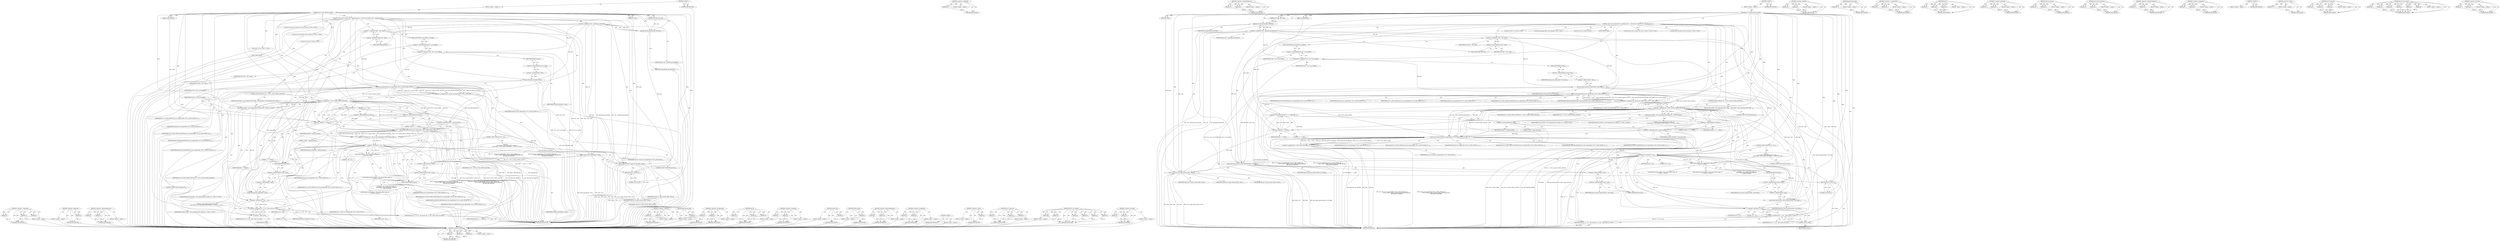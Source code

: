 digraph "&lt;operator&gt;.lessThan" {
vulnerable_222 [label=<(METHOD,&lt;operator&gt;.conditional)>];
vulnerable_223 [label=<(PARAM,p1)>];
vulnerable_224 [label=<(PARAM,p2)>];
vulnerable_225 [label=<(PARAM,p3)>];
vulnerable_226 [label=<(BLOCK,&lt;empty&gt;,&lt;empty&gt;)>];
vulnerable_227 [label=<(METHOD_RETURN,ANY)>];
vulnerable_167 [label=<(METHOD,&lt;operator&gt;.addressOf)>];
vulnerable_168 [label=<(PARAM,p1)>];
vulnerable_169 [label=<(BLOCK,&lt;empty&gt;,&lt;empty&gt;)>];
vulnerable_170 [label=<(METHOD_RETURN,ANY)>];
vulnerable_196 [label=<(METHOD,&lt;operator&gt;.indirectIndexAccess)>];
vulnerable_197 [label=<(PARAM,p1)>];
vulnerable_198 [label=<(PARAM,p2)>];
vulnerable_199 [label=<(BLOCK,&lt;empty&gt;,&lt;empty&gt;)>];
vulnerable_200 [label=<(METHOD_RETURN,ANY)>];
vulnerable_6 [label=<(METHOD,&lt;global&gt;)<SUB>1</SUB>>];
vulnerable_7 [label=<(BLOCK,&lt;empty&gt;,&lt;empty&gt;)<SUB>1</SUB>>];
vulnerable_8 [label=<(METHOD,cp2112_gpio_direction_output)<SUB>1</SUB>>];
vulnerable_9 [label=<(PARAM,struct gpio_chip *chip)<SUB>1</SUB>>];
vulnerable_10 [label=<(PARAM,unsigned offset)<SUB>2</SUB>>];
vulnerable_11 [label=<(PARAM,int value)<SUB>2</SUB>>];
vulnerable_12 [label=<(BLOCK,{
 	struct cp2112_device *dev = gpiochip_get_da...,{
 	struct cp2112_device *dev = gpiochip_get_da...)<SUB>3</SUB>>];
vulnerable_13 [label="<(LOCAL,struct cp2112_device* dev: cp2112_device*)<SUB>4</SUB>>"];
vulnerable_14 [label=<(&lt;operator&gt;.assignment,*dev = gpiochip_get_data(chip))<SUB>4</SUB>>];
vulnerable_15 [label=<(IDENTIFIER,dev,*dev = gpiochip_get_data(chip))<SUB>4</SUB>>];
vulnerable_16 [label=<(gpiochip_get_data,gpiochip_get_data(chip))<SUB>4</SUB>>];
vulnerable_17 [label=<(IDENTIFIER,chip,gpiochip_get_data(chip))<SUB>4</SUB>>];
vulnerable_18 [label="<(LOCAL,struct hid_device* hdev: hid_device*)<SUB>5</SUB>>"];
vulnerable_19 [label=<(&lt;operator&gt;.assignment,*hdev = dev-&gt;hdev)<SUB>5</SUB>>];
vulnerable_20 [label=<(IDENTIFIER,hdev,*hdev = dev-&gt;hdev)<SUB>5</SUB>>];
vulnerable_21 [label=<(&lt;operator&gt;.indirectFieldAccess,dev-&gt;hdev)<SUB>5</SUB>>];
vulnerable_22 [label=<(IDENTIFIER,dev,*hdev = dev-&gt;hdev)<SUB>5</SUB>>];
vulnerable_23 [label=<(FIELD_IDENTIFIER,hdev,hdev)<SUB>5</SUB>>];
vulnerable_24 [label="<(LOCAL,u8* buf: u8*)<SUB>6</SUB>>"];
vulnerable_25 [label=<(&lt;operator&gt;.assignment,*buf = dev-&gt;in_out_buffer)<SUB>6</SUB>>];
vulnerable_26 [label=<(IDENTIFIER,buf,*buf = dev-&gt;in_out_buffer)<SUB>6</SUB>>];
vulnerable_27 [label=<(&lt;operator&gt;.indirectFieldAccess,dev-&gt;in_out_buffer)<SUB>6</SUB>>];
vulnerable_28 [label=<(IDENTIFIER,dev,*buf = dev-&gt;in_out_buffer)<SUB>6</SUB>>];
vulnerable_29 [label=<(FIELD_IDENTIFIER,in_out_buffer,in_out_buffer)<SUB>6</SUB>>];
vulnerable_30 [label="<(LOCAL,long unsigned flags: long unsigned)<SUB>7</SUB>>"];
vulnerable_31 [label="<(LOCAL,int ret: int)<SUB>8</SUB>>"];
vulnerable_32 [label=<(spin_lock_irqsave,spin_lock_irqsave(&amp;dev-&gt;lock, flags))<SUB>10</SUB>>];
vulnerable_33 [label=<(&lt;operator&gt;.addressOf,&amp;dev-&gt;lock)<SUB>10</SUB>>];
vulnerable_34 [label=<(&lt;operator&gt;.indirectFieldAccess,dev-&gt;lock)<SUB>10</SUB>>];
vulnerable_35 [label=<(IDENTIFIER,dev,spin_lock_irqsave(&amp;dev-&gt;lock, flags))<SUB>10</SUB>>];
vulnerable_36 [label=<(FIELD_IDENTIFIER,lock,lock)<SUB>10</SUB>>];
vulnerable_37 [label=<(IDENTIFIER,flags,spin_lock_irqsave(&amp;dev-&gt;lock, flags))<SUB>10</SUB>>];
vulnerable_38 [label=<(&lt;operator&gt;.assignment,ret = hid_hw_raw_request(hdev, CP2112_GPIO_CONF...)<SUB>12</SUB>>];
vulnerable_39 [label=<(IDENTIFIER,ret,ret = hid_hw_raw_request(hdev, CP2112_GPIO_CONF...)<SUB>12</SUB>>];
vulnerable_40 [label=<(hid_hw_raw_request,hid_hw_raw_request(hdev, CP2112_GPIO_CONFIG, bu...)<SUB>12</SUB>>];
vulnerable_41 [label=<(IDENTIFIER,hdev,hid_hw_raw_request(hdev, CP2112_GPIO_CONFIG, bu...)<SUB>12</SUB>>];
vulnerable_42 [label=<(IDENTIFIER,CP2112_GPIO_CONFIG,hid_hw_raw_request(hdev, CP2112_GPIO_CONFIG, bu...)<SUB>12</SUB>>];
vulnerable_43 [label=<(IDENTIFIER,buf,hid_hw_raw_request(hdev, CP2112_GPIO_CONFIG, bu...)<SUB>12</SUB>>];
vulnerable_44 [label=<(IDENTIFIER,CP2112_GPIO_CONFIG_LENGTH,hid_hw_raw_request(hdev, CP2112_GPIO_CONFIG, bu...)<SUB>13</SUB>>];
vulnerable_45 [label=<(IDENTIFIER,HID_FEATURE_REPORT,hid_hw_raw_request(hdev, CP2112_GPIO_CONFIG, bu...)<SUB>13</SUB>>];
vulnerable_46 [label=<(IDENTIFIER,HID_REQ_GET_REPORT,hid_hw_raw_request(hdev, CP2112_GPIO_CONFIG, bu...)<SUB>14</SUB>>];
vulnerable_47 [label=<(CONTROL_STRUCTURE,IF,if (ret != CP2112_GPIO_CONFIG_LENGTH))<SUB>15</SUB>>];
vulnerable_48 [label=<(&lt;operator&gt;.notEquals,ret != CP2112_GPIO_CONFIG_LENGTH)<SUB>15</SUB>>];
vulnerable_49 [label=<(IDENTIFIER,ret,ret != CP2112_GPIO_CONFIG_LENGTH)<SUB>15</SUB>>];
vulnerable_50 [label=<(IDENTIFIER,CP2112_GPIO_CONFIG_LENGTH,ret != CP2112_GPIO_CONFIG_LENGTH)<SUB>15</SUB>>];
vulnerable_51 [label=<(BLOCK,{
		hid_err(hdev, &quot;error requesting GPIO config...,{
		hid_err(hdev, &quot;error requesting GPIO config...)<SUB>15</SUB>>];
vulnerable_52 [label="<(hid_err,hid_err(hdev, &quot;error requesting GPIO config: %d...)<SUB>16</SUB>>"];
vulnerable_53 [label="<(IDENTIFIER,hdev,hid_err(hdev, &quot;error requesting GPIO config: %d...)<SUB>16</SUB>>"];
vulnerable_54 [label="<(LITERAL,&quot;error requesting GPIO config: %d\n&quot;,hid_err(hdev, &quot;error requesting GPIO config: %d...)<SUB>16</SUB>>"];
vulnerable_55 [label="<(IDENTIFIER,ret,hid_err(hdev, &quot;error requesting GPIO config: %d...)<SUB>16</SUB>>"];
vulnerable_56 [label=<(CONTROL_STRUCTURE,GOTO,goto fail;)<SUB>17</SUB>>];
vulnerable_57 [label=<(&lt;operators&gt;.assignmentOr,buf[1] |= 1 &lt;&lt; offset)<SUB>20</SUB>>];
vulnerable_58 [label=<(&lt;operator&gt;.indirectIndexAccess,buf[1])<SUB>20</SUB>>];
vulnerable_59 [label=<(IDENTIFIER,buf,buf[1] |= 1 &lt;&lt; offset)<SUB>20</SUB>>];
vulnerable_60 [label=<(LITERAL,1,buf[1] |= 1 &lt;&lt; offset)<SUB>20</SUB>>];
vulnerable_61 [label=<(&lt;operator&gt;.shiftLeft,1 &lt;&lt; offset)<SUB>20</SUB>>];
vulnerable_62 [label=<(LITERAL,1,1 &lt;&lt; offset)<SUB>20</SUB>>];
vulnerable_63 [label=<(IDENTIFIER,offset,1 &lt;&lt; offset)<SUB>20</SUB>>];
vulnerable_64 [label=<(&lt;operator&gt;.assignment,buf[2] = gpio_push_pull)<SUB>21</SUB>>];
vulnerable_65 [label=<(&lt;operator&gt;.indirectIndexAccess,buf[2])<SUB>21</SUB>>];
vulnerable_66 [label=<(IDENTIFIER,buf,buf[2] = gpio_push_pull)<SUB>21</SUB>>];
vulnerable_67 [label=<(LITERAL,2,buf[2] = gpio_push_pull)<SUB>21</SUB>>];
vulnerable_68 [label=<(IDENTIFIER,gpio_push_pull,buf[2] = gpio_push_pull)<SUB>21</SUB>>];
vulnerable_69 [label=<(&lt;operator&gt;.assignment,ret = hid_hw_raw_request(hdev, CP2112_GPIO_CONF...)<SUB>23</SUB>>];
vulnerable_70 [label=<(IDENTIFIER,ret,ret = hid_hw_raw_request(hdev, CP2112_GPIO_CONF...)<SUB>23</SUB>>];
vulnerable_71 [label=<(hid_hw_raw_request,hid_hw_raw_request(hdev, CP2112_GPIO_CONFIG, bu...)<SUB>23</SUB>>];
vulnerable_72 [label=<(IDENTIFIER,hdev,hid_hw_raw_request(hdev, CP2112_GPIO_CONFIG, bu...)<SUB>23</SUB>>];
vulnerable_73 [label=<(IDENTIFIER,CP2112_GPIO_CONFIG,hid_hw_raw_request(hdev, CP2112_GPIO_CONFIG, bu...)<SUB>23</SUB>>];
vulnerable_74 [label=<(IDENTIFIER,buf,hid_hw_raw_request(hdev, CP2112_GPIO_CONFIG, bu...)<SUB>23</SUB>>];
vulnerable_75 [label=<(IDENTIFIER,CP2112_GPIO_CONFIG_LENGTH,hid_hw_raw_request(hdev, CP2112_GPIO_CONFIG, bu...)<SUB>24</SUB>>];
vulnerable_76 [label=<(IDENTIFIER,HID_FEATURE_REPORT,hid_hw_raw_request(hdev, CP2112_GPIO_CONFIG, bu...)<SUB>24</SUB>>];
vulnerable_77 [label=<(IDENTIFIER,HID_REQ_SET_REPORT,hid_hw_raw_request(hdev, CP2112_GPIO_CONFIG, bu...)<SUB>25</SUB>>];
vulnerable_78 [label=<(CONTROL_STRUCTURE,IF,if (ret &lt; 0))<SUB>26</SUB>>];
vulnerable_79 [label=<(&lt;operator&gt;.lessThan,ret &lt; 0)<SUB>26</SUB>>];
vulnerable_80 [label=<(IDENTIFIER,ret,ret &lt; 0)<SUB>26</SUB>>];
vulnerable_81 [label=<(LITERAL,0,ret &lt; 0)<SUB>26</SUB>>];
vulnerable_82 [label="<(BLOCK,{
		hid_err(hdev, &quot;error setting GPIO config: %...,{
		hid_err(hdev, &quot;error setting GPIO config: %...)<SUB>26</SUB>>"];
vulnerable_83 [label="<(hid_err,hid_err(hdev, &quot;error setting GPIO config: %d\n&quot;...)<SUB>27</SUB>>"];
vulnerable_84 [label="<(IDENTIFIER,hdev,hid_err(hdev, &quot;error setting GPIO config: %d\n&quot;...)<SUB>27</SUB>>"];
vulnerable_85 [label="<(LITERAL,&quot;error setting GPIO config: %d\n&quot;,hid_err(hdev, &quot;error setting GPIO config: %d\n&quot;...)<SUB>27</SUB>>"];
vulnerable_86 [label="<(IDENTIFIER,ret,hid_err(hdev, &quot;error setting GPIO config: %d\n&quot;...)<SUB>27</SUB>>"];
vulnerable_87 [label=<(CONTROL_STRUCTURE,GOTO,goto fail;)<SUB>28</SUB>>];
vulnerable_88 [label=<(spin_unlock_irqrestore,spin_unlock_irqrestore(&amp;dev-&gt;lock, flags))<SUB>31</SUB>>];
vulnerable_89 [label=<(&lt;operator&gt;.addressOf,&amp;dev-&gt;lock)<SUB>31</SUB>>];
vulnerable_90 [label=<(&lt;operator&gt;.indirectFieldAccess,dev-&gt;lock)<SUB>31</SUB>>];
vulnerable_91 [label=<(IDENTIFIER,dev,spin_unlock_irqrestore(&amp;dev-&gt;lock, flags))<SUB>31</SUB>>];
vulnerable_92 [label=<(FIELD_IDENTIFIER,lock,lock)<SUB>31</SUB>>];
vulnerable_93 [label=<(IDENTIFIER,flags,spin_unlock_irqrestore(&amp;dev-&gt;lock, flags))<SUB>31</SUB>>];
vulnerable_94 [label=<(cp2112_gpio_set,cp2112_gpio_set(chip, offset, value))<SUB>37</SUB>>];
vulnerable_95 [label=<(IDENTIFIER,chip,cp2112_gpio_set(chip, offset, value))<SUB>37</SUB>>];
vulnerable_96 [label=<(IDENTIFIER,offset,cp2112_gpio_set(chip, offset, value))<SUB>37</SUB>>];
vulnerable_97 [label=<(IDENTIFIER,value,cp2112_gpio_set(chip, offset, value))<SUB>37</SUB>>];
vulnerable_98 [label=<(RETURN,return 0;,return 0;)<SUB>39</SUB>>];
vulnerable_99 [label=<(LITERAL,0,return 0;)<SUB>39</SUB>>];
vulnerable_100 [label=<(JUMP_TARGET,fail)<SUB>41</SUB>>];
vulnerable_101 [label=<(spin_unlock_irqrestore,spin_unlock_irqrestore(&amp;dev-&gt;lock, flags))<SUB>42</SUB>>];
vulnerable_102 [label=<(&lt;operator&gt;.addressOf,&amp;dev-&gt;lock)<SUB>42</SUB>>];
vulnerable_103 [label=<(&lt;operator&gt;.indirectFieldAccess,dev-&gt;lock)<SUB>42</SUB>>];
vulnerable_104 [label=<(IDENTIFIER,dev,spin_unlock_irqrestore(&amp;dev-&gt;lock, flags))<SUB>42</SUB>>];
vulnerable_105 [label=<(FIELD_IDENTIFIER,lock,lock)<SUB>42</SUB>>];
vulnerable_106 [label=<(IDENTIFIER,flags,spin_unlock_irqrestore(&amp;dev-&gt;lock, flags))<SUB>42</SUB>>];
vulnerable_107 [label="<(RETURN,return ret &lt; 0 ? ret : -EIO;,return ret &lt; 0 ? ret : -EIO;)<SUB>43</SUB>>"];
vulnerable_108 [label="<(&lt;operator&gt;.conditional,ret &lt; 0 ? ret : -EIO)<SUB>43</SUB>>"];
vulnerable_109 [label=<(&lt;operator&gt;.lessThan,ret &lt; 0)<SUB>43</SUB>>];
vulnerable_110 [label=<(IDENTIFIER,ret,ret &lt; 0)<SUB>43</SUB>>];
vulnerable_111 [label=<(LITERAL,0,ret &lt; 0)<SUB>43</SUB>>];
vulnerable_112 [label="<(IDENTIFIER,ret,ret &lt; 0 ? ret : -EIO)<SUB>43</SUB>>"];
vulnerable_113 [label=<(&lt;operator&gt;.minus,-EIO)<SUB>43</SUB>>];
vulnerable_114 [label=<(IDENTIFIER,EIO,-EIO)<SUB>43</SUB>>];
vulnerable_115 [label=<(METHOD_RETURN,int)<SUB>1</SUB>>];
vulnerable_117 [label=<(METHOD_RETURN,ANY)<SUB>1</SUB>>];
vulnerable_201 [label=<(METHOD,&lt;operator&gt;.shiftLeft)>];
vulnerable_202 [label=<(PARAM,p1)>];
vulnerable_203 [label=<(PARAM,p2)>];
vulnerable_204 [label=<(BLOCK,&lt;empty&gt;,&lt;empty&gt;)>];
vulnerable_205 [label=<(METHOD_RETURN,ANY)>];
vulnerable_153 [label=<(METHOD,gpiochip_get_data)>];
vulnerable_154 [label=<(PARAM,p1)>];
vulnerable_155 [label=<(BLOCK,&lt;empty&gt;,&lt;empty&gt;)>];
vulnerable_156 [label=<(METHOD_RETURN,ANY)>];
vulnerable_191 [label=<(METHOD,&lt;operators&gt;.assignmentOr)>];
vulnerable_192 [label=<(PARAM,p1)>];
vulnerable_193 [label=<(PARAM,p2)>];
vulnerable_194 [label=<(BLOCK,&lt;empty&gt;,&lt;empty&gt;)>];
vulnerable_195 [label=<(METHOD_RETURN,ANY)>];
vulnerable_185 [label=<(METHOD,hid_err)>];
vulnerable_186 [label=<(PARAM,p1)>];
vulnerable_187 [label=<(PARAM,p2)>];
vulnerable_188 [label=<(PARAM,p3)>];
vulnerable_189 [label=<(BLOCK,&lt;empty&gt;,&lt;empty&gt;)>];
vulnerable_190 [label=<(METHOD_RETURN,ANY)>];
vulnerable_180 [label=<(METHOD,&lt;operator&gt;.notEquals)>];
vulnerable_181 [label=<(PARAM,p1)>];
vulnerable_182 [label=<(PARAM,p2)>];
vulnerable_183 [label=<(BLOCK,&lt;empty&gt;,&lt;empty&gt;)>];
vulnerable_184 [label=<(METHOD_RETURN,ANY)>];
vulnerable_162 [label=<(METHOD,spin_lock_irqsave)>];
vulnerable_163 [label=<(PARAM,p1)>];
vulnerable_164 [label=<(PARAM,p2)>];
vulnerable_165 [label=<(BLOCK,&lt;empty&gt;,&lt;empty&gt;)>];
vulnerable_166 [label=<(METHOD_RETURN,ANY)>];
vulnerable_211 [label=<(METHOD,spin_unlock_irqrestore)>];
vulnerable_212 [label=<(PARAM,p1)>];
vulnerable_213 [label=<(PARAM,p2)>];
vulnerable_214 [label=<(BLOCK,&lt;empty&gt;,&lt;empty&gt;)>];
vulnerable_215 [label=<(METHOD_RETURN,ANY)>];
vulnerable_157 [label=<(METHOD,&lt;operator&gt;.indirectFieldAccess)>];
vulnerable_158 [label=<(PARAM,p1)>];
vulnerable_159 [label=<(PARAM,p2)>];
vulnerable_160 [label=<(BLOCK,&lt;empty&gt;,&lt;empty&gt;)>];
vulnerable_161 [label=<(METHOD_RETURN,ANY)>];
vulnerable_148 [label=<(METHOD,&lt;operator&gt;.assignment)>];
vulnerable_149 [label=<(PARAM,p1)>];
vulnerable_150 [label=<(PARAM,p2)>];
vulnerable_151 [label=<(BLOCK,&lt;empty&gt;,&lt;empty&gt;)>];
vulnerable_152 [label=<(METHOD_RETURN,ANY)>];
vulnerable_142 [label=<(METHOD,&lt;global&gt;)<SUB>1</SUB>>];
vulnerable_143 [label=<(BLOCK,&lt;empty&gt;,&lt;empty&gt;)>];
vulnerable_144 [label=<(METHOD_RETURN,ANY)>];
vulnerable_228 [label=<(METHOD,&lt;operator&gt;.minus)>];
vulnerable_229 [label=<(PARAM,p1)>];
vulnerable_230 [label=<(BLOCK,&lt;empty&gt;,&lt;empty&gt;)>];
vulnerable_231 [label=<(METHOD_RETURN,ANY)>];
vulnerable_216 [label=<(METHOD,cp2112_gpio_set)>];
vulnerable_217 [label=<(PARAM,p1)>];
vulnerable_218 [label=<(PARAM,p2)>];
vulnerable_219 [label=<(PARAM,p3)>];
vulnerable_220 [label=<(BLOCK,&lt;empty&gt;,&lt;empty&gt;)>];
vulnerable_221 [label=<(METHOD_RETURN,ANY)>];
vulnerable_171 [label=<(METHOD,hid_hw_raw_request)>];
vulnerable_172 [label=<(PARAM,p1)>];
vulnerable_173 [label=<(PARAM,p2)>];
vulnerable_174 [label=<(PARAM,p3)>];
vulnerable_175 [label=<(PARAM,p4)>];
vulnerable_176 [label=<(PARAM,p5)>];
vulnerable_177 [label=<(PARAM,p6)>];
vulnerable_178 [label=<(BLOCK,&lt;empty&gt;,&lt;empty&gt;)>];
vulnerable_179 [label=<(METHOD_RETURN,ANY)>];
vulnerable_206 [label=<(METHOD,&lt;operator&gt;.lessThan)>];
vulnerable_207 [label=<(PARAM,p1)>];
vulnerable_208 [label=<(PARAM,p2)>];
vulnerable_209 [label=<(BLOCK,&lt;empty&gt;,&lt;empty&gt;)>];
vulnerable_210 [label=<(METHOD_RETURN,ANY)>];
fixed_214 [label=<(METHOD,&lt;operator&gt;.conditional)>];
fixed_215 [label=<(PARAM,p1)>];
fixed_216 [label=<(PARAM,p2)>];
fixed_217 [label=<(PARAM,p3)>];
fixed_218 [label=<(BLOCK,&lt;empty&gt;,&lt;empty&gt;)>];
fixed_219 [label=<(METHOD_RETURN,ANY)>];
fixed_160 [label=<(METHOD,&lt;operator&gt;.addressOf)>];
fixed_161 [label=<(PARAM,p1)>];
fixed_162 [label=<(BLOCK,&lt;empty&gt;,&lt;empty&gt;)>];
fixed_163 [label=<(METHOD_RETURN,ANY)>];
fixed_189 [label=<(METHOD,&lt;operator&gt;.indirectIndexAccess)>];
fixed_190 [label=<(PARAM,p1)>];
fixed_191 [label=<(PARAM,p2)>];
fixed_192 [label=<(BLOCK,&lt;empty&gt;,&lt;empty&gt;)>];
fixed_193 [label=<(METHOD_RETURN,ANY)>];
fixed_6 [label=<(METHOD,&lt;global&gt;)<SUB>1</SUB>>];
fixed_7 [label=<(BLOCK,&lt;empty&gt;,&lt;empty&gt;)<SUB>1</SUB>>];
fixed_8 [label=<(METHOD,cp2112_gpio_direction_output)<SUB>1</SUB>>];
fixed_9 [label=<(PARAM,struct gpio_chip *chip)<SUB>1</SUB>>];
fixed_10 [label=<(PARAM,unsigned offset)<SUB>2</SUB>>];
fixed_11 [label=<(PARAM,int value)<SUB>2</SUB>>];
fixed_12 [label=<(BLOCK,{
 	struct cp2112_device *dev = gpiochip_get_da...,{
 	struct cp2112_device *dev = gpiochip_get_da...)<SUB>3</SUB>>];
fixed_13 [label="<(LOCAL,struct cp2112_device* dev: cp2112_device*)<SUB>4</SUB>>"];
fixed_14 [label=<(&lt;operator&gt;.assignment,*dev = gpiochip_get_data(chip))<SUB>4</SUB>>];
fixed_15 [label=<(IDENTIFIER,dev,*dev = gpiochip_get_data(chip))<SUB>4</SUB>>];
fixed_16 [label=<(gpiochip_get_data,gpiochip_get_data(chip))<SUB>4</SUB>>];
fixed_17 [label=<(IDENTIFIER,chip,gpiochip_get_data(chip))<SUB>4</SUB>>];
fixed_18 [label="<(LOCAL,struct hid_device* hdev: hid_device*)<SUB>5</SUB>>"];
fixed_19 [label=<(&lt;operator&gt;.assignment,*hdev = dev-&gt;hdev)<SUB>5</SUB>>];
fixed_20 [label=<(IDENTIFIER,hdev,*hdev = dev-&gt;hdev)<SUB>5</SUB>>];
fixed_21 [label=<(&lt;operator&gt;.indirectFieldAccess,dev-&gt;hdev)<SUB>5</SUB>>];
fixed_22 [label=<(IDENTIFIER,dev,*hdev = dev-&gt;hdev)<SUB>5</SUB>>];
fixed_23 [label=<(FIELD_IDENTIFIER,hdev,hdev)<SUB>5</SUB>>];
fixed_24 [label="<(LOCAL,u8* buf: u8*)<SUB>6</SUB>>"];
fixed_25 [label=<(&lt;operator&gt;.assignment,*buf = dev-&gt;in_out_buffer)<SUB>6</SUB>>];
fixed_26 [label=<(IDENTIFIER,buf,*buf = dev-&gt;in_out_buffer)<SUB>6</SUB>>];
fixed_27 [label=<(&lt;operator&gt;.indirectFieldAccess,dev-&gt;in_out_buffer)<SUB>6</SUB>>];
fixed_28 [label=<(IDENTIFIER,dev,*buf = dev-&gt;in_out_buffer)<SUB>6</SUB>>];
fixed_29 [label=<(FIELD_IDENTIFIER,in_out_buffer,in_out_buffer)<SUB>6</SUB>>];
fixed_30 [label="<(LOCAL,int ret: int)<SUB>7</SUB>>"];
fixed_31 [label=<(mutex_lock,mutex_lock(&amp;dev-&gt;lock))<SUB>9</SUB>>];
fixed_32 [label=<(&lt;operator&gt;.addressOf,&amp;dev-&gt;lock)<SUB>9</SUB>>];
fixed_33 [label=<(&lt;operator&gt;.indirectFieldAccess,dev-&gt;lock)<SUB>9</SUB>>];
fixed_34 [label=<(IDENTIFIER,dev,mutex_lock(&amp;dev-&gt;lock))<SUB>9</SUB>>];
fixed_35 [label=<(FIELD_IDENTIFIER,lock,lock)<SUB>9</SUB>>];
fixed_36 [label=<(&lt;operator&gt;.assignment,ret = hid_hw_raw_request(hdev, CP2112_GPIO_CONF...)<SUB>11</SUB>>];
fixed_37 [label=<(IDENTIFIER,ret,ret = hid_hw_raw_request(hdev, CP2112_GPIO_CONF...)<SUB>11</SUB>>];
fixed_38 [label=<(hid_hw_raw_request,hid_hw_raw_request(hdev, CP2112_GPIO_CONFIG, bu...)<SUB>11</SUB>>];
fixed_39 [label=<(IDENTIFIER,hdev,hid_hw_raw_request(hdev, CP2112_GPIO_CONFIG, bu...)<SUB>11</SUB>>];
fixed_40 [label=<(IDENTIFIER,CP2112_GPIO_CONFIG,hid_hw_raw_request(hdev, CP2112_GPIO_CONFIG, bu...)<SUB>11</SUB>>];
fixed_41 [label=<(IDENTIFIER,buf,hid_hw_raw_request(hdev, CP2112_GPIO_CONFIG, bu...)<SUB>11</SUB>>];
fixed_42 [label=<(IDENTIFIER,CP2112_GPIO_CONFIG_LENGTH,hid_hw_raw_request(hdev, CP2112_GPIO_CONFIG, bu...)<SUB>12</SUB>>];
fixed_43 [label=<(IDENTIFIER,HID_FEATURE_REPORT,hid_hw_raw_request(hdev, CP2112_GPIO_CONFIG, bu...)<SUB>12</SUB>>];
fixed_44 [label=<(IDENTIFIER,HID_REQ_GET_REPORT,hid_hw_raw_request(hdev, CP2112_GPIO_CONFIG, bu...)<SUB>13</SUB>>];
fixed_45 [label=<(CONTROL_STRUCTURE,IF,if (ret != CP2112_GPIO_CONFIG_LENGTH))<SUB>14</SUB>>];
fixed_46 [label=<(&lt;operator&gt;.notEquals,ret != CP2112_GPIO_CONFIG_LENGTH)<SUB>14</SUB>>];
fixed_47 [label=<(IDENTIFIER,ret,ret != CP2112_GPIO_CONFIG_LENGTH)<SUB>14</SUB>>];
fixed_48 [label=<(IDENTIFIER,CP2112_GPIO_CONFIG_LENGTH,ret != CP2112_GPIO_CONFIG_LENGTH)<SUB>14</SUB>>];
fixed_49 [label=<(BLOCK,{
		hid_err(hdev, &quot;error requesting GPIO config...,{
		hid_err(hdev, &quot;error requesting GPIO config...)<SUB>14</SUB>>];
fixed_50 [label="<(hid_err,hid_err(hdev, &quot;error requesting GPIO config: %d...)<SUB>15</SUB>>"];
fixed_51 [label="<(IDENTIFIER,hdev,hid_err(hdev, &quot;error requesting GPIO config: %d...)<SUB>15</SUB>>"];
fixed_52 [label="<(LITERAL,&quot;error requesting GPIO config: %d\n&quot;,hid_err(hdev, &quot;error requesting GPIO config: %d...)<SUB>15</SUB>>"];
fixed_53 [label="<(IDENTIFIER,ret,hid_err(hdev, &quot;error requesting GPIO config: %d...)<SUB>15</SUB>>"];
fixed_54 [label=<(CONTROL_STRUCTURE,GOTO,goto fail;)<SUB>16</SUB>>];
fixed_55 [label=<(&lt;operators&gt;.assignmentOr,buf[1] |= 1 &lt;&lt; offset)<SUB>19</SUB>>];
fixed_56 [label=<(&lt;operator&gt;.indirectIndexAccess,buf[1])<SUB>19</SUB>>];
fixed_57 [label=<(IDENTIFIER,buf,buf[1] |= 1 &lt;&lt; offset)<SUB>19</SUB>>];
fixed_58 [label=<(LITERAL,1,buf[1] |= 1 &lt;&lt; offset)<SUB>19</SUB>>];
fixed_59 [label=<(&lt;operator&gt;.shiftLeft,1 &lt;&lt; offset)<SUB>19</SUB>>];
fixed_60 [label=<(LITERAL,1,1 &lt;&lt; offset)<SUB>19</SUB>>];
fixed_61 [label=<(IDENTIFIER,offset,1 &lt;&lt; offset)<SUB>19</SUB>>];
fixed_62 [label=<(&lt;operator&gt;.assignment,buf[2] = gpio_push_pull)<SUB>20</SUB>>];
fixed_63 [label=<(&lt;operator&gt;.indirectIndexAccess,buf[2])<SUB>20</SUB>>];
fixed_64 [label=<(IDENTIFIER,buf,buf[2] = gpio_push_pull)<SUB>20</SUB>>];
fixed_65 [label=<(LITERAL,2,buf[2] = gpio_push_pull)<SUB>20</SUB>>];
fixed_66 [label=<(IDENTIFIER,gpio_push_pull,buf[2] = gpio_push_pull)<SUB>20</SUB>>];
fixed_67 [label=<(&lt;operator&gt;.assignment,ret = hid_hw_raw_request(hdev, CP2112_GPIO_CONF...)<SUB>22</SUB>>];
fixed_68 [label=<(IDENTIFIER,ret,ret = hid_hw_raw_request(hdev, CP2112_GPIO_CONF...)<SUB>22</SUB>>];
fixed_69 [label=<(hid_hw_raw_request,hid_hw_raw_request(hdev, CP2112_GPIO_CONFIG, bu...)<SUB>22</SUB>>];
fixed_70 [label=<(IDENTIFIER,hdev,hid_hw_raw_request(hdev, CP2112_GPIO_CONFIG, bu...)<SUB>22</SUB>>];
fixed_71 [label=<(IDENTIFIER,CP2112_GPIO_CONFIG,hid_hw_raw_request(hdev, CP2112_GPIO_CONFIG, bu...)<SUB>22</SUB>>];
fixed_72 [label=<(IDENTIFIER,buf,hid_hw_raw_request(hdev, CP2112_GPIO_CONFIG, bu...)<SUB>22</SUB>>];
fixed_73 [label=<(IDENTIFIER,CP2112_GPIO_CONFIG_LENGTH,hid_hw_raw_request(hdev, CP2112_GPIO_CONFIG, bu...)<SUB>23</SUB>>];
fixed_74 [label=<(IDENTIFIER,HID_FEATURE_REPORT,hid_hw_raw_request(hdev, CP2112_GPIO_CONFIG, bu...)<SUB>23</SUB>>];
fixed_75 [label=<(IDENTIFIER,HID_REQ_SET_REPORT,hid_hw_raw_request(hdev, CP2112_GPIO_CONFIG, bu...)<SUB>24</SUB>>];
fixed_76 [label=<(CONTROL_STRUCTURE,IF,if (ret &lt; 0))<SUB>25</SUB>>];
fixed_77 [label=<(&lt;operator&gt;.lessThan,ret &lt; 0)<SUB>25</SUB>>];
fixed_78 [label=<(IDENTIFIER,ret,ret &lt; 0)<SUB>25</SUB>>];
fixed_79 [label=<(LITERAL,0,ret &lt; 0)<SUB>25</SUB>>];
fixed_80 [label="<(BLOCK,{
		hid_err(hdev, &quot;error setting GPIO config: %...,{
		hid_err(hdev, &quot;error setting GPIO config: %...)<SUB>25</SUB>>"];
fixed_81 [label="<(hid_err,hid_err(hdev, &quot;error setting GPIO config: %d\n&quot;...)<SUB>26</SUB>>"];
fixed_82 [label="<(IDENTIFIER,hdev,hid_err(hdev, &quot;error setting GPIO config: %d\n&quot;...)<SUB>26</SUB>>"];
fixed_83 [label="<(LITERAL,&quot;error setting GPIO config: %d\n&quot;,hid_err(hdev, &quot;error setting GPIO config: %d\n&quot;...)<SUB>26</SUB>>"];
fixed_84 [label="<(IDENTIFIER,ret,hid_err(hdev, &quot;error setting GPIO config: %d\n&quot;...)<SUB>26</SUB>>"];
fixed_85 [label=<(CONTROL_STRUCTURE,GOTO,goto fail;)<SUB>27</SUB>>];
fixed_86 [label=<(mutex_unlock,mutex_unlock(&amp;dev-&gt;lock))<SUB>30</SUB>>];
fixed_87 [label=<(&lt;operator&gt;.addressOf,&amp;dev-&gt;lock)<SUB>30</SUB>>];
fixed_88 [label=<(&lt;operator&gt;.indirectFieldAccess,dev-&gt;lock)<SUB>30</SUB>>];
fixed_89 [label=<(IDENTIFIER,dev,mutex_unlock(&amp;dev-&gt;lock))<SUB>30</SUB>>];
fixed_90 [label=<(FIELD_IDENTIFIER,lock,lock)<SUB>30</SUB>>];
fixed_91 [label=<(cp2112_gpio_set,cp2112_gpio_set(chip, offset, value))<SUB>36</SUB>>];
fixed_92 [label=<(IDENTIFIER,chip,cp2112_gpio_set(chip, offset, value))<SUB>36</SUB>>];
fixed_93 [label=<(IDENTIFIER,offset,cp2112_gpio_set(chip, offset, value))<SUB>36</SUB>>];
fixed_94 [label=<(IDENTIFIER,value,cp2112_gpio_set(chip, offset, value))<SUB>36</SUB>>];
fixed_95 [label=<(RETURN,return 0;,return 0;)<SUB>38</SUB>>];
fixed_96 [label=<(LITERAL,0,return 0;)<SUB>38</SUB>>];
fixed_97 [label=<(JUMP_TARGET,fail)<SUB>40</SUB>>];
fixed_98 [label=<(mutex_unlock,mutex_unlock(&amp;dev-&gt;lock))<SUB>41</SUB>>];
fixed_99 [label=<(&lt;operator&gt;.addressOf,&amp;dev-&gt;lock)<SUB>41</SUB>>];
fixed_100 [label=<(&lt;operator&gt;.indirectFieldAccess,dev-&gt;lock)<SUB>41</SUB>>];
fixed_101 [label=<(IDENTIFIER,dev,mutex_unlock(&amp;dev-&gt;lock))<SUB>41</SUB>>];
fixed_102 [label=<(FIELD_IDENTIFIER,lock,lock)<SUB>41</SUB>>];
fixed_103 [label="<(RETURN,return ret &lt; 0 ? ret : -EIO;,return ret &lt; 0 ? ret : -EIO;)<SUB>42</SUB>>"];
fixed_104 [label="<(&lt;operator&gt;.conditional,ret &lt; 0 ? ret : -EIO)<SUB>42</SUB>>"];
fixed_105 [label=<(&lt;operator&gt;.lessThan,ret &lt; 0)<SUB>42</SUB>>];
fixed_106 [label=<(IDENTIFIER,ret,ret &lt; 0)<SUB>42</SUB>>];
fixed_107 [label=<(LITERAL,0,ret &lt; 0)<SUB>42</SUB>>];
fixed_108 [label="<(IDENTIFIER,ret,ret &lt; 0 ? ret : -EIO)<SUB>42</SUB>>"];
fixed_109 [label=<(&lt;operator&gt;.minus,-EIO)<SUB>42</SUB>>];
fixed_110 [label=<(IDENTIFIER,EIO,-EIO)<SUB>42</SUB>>];
fixed_111 [label=<(METHOD_RETURN,int)<SUB>1</SUB>>];
fixed_113 [label=<(METHOD_RETURN,ANY)<SUB>1</SUB>>];
fixed_194 [label=<(METHOD,&lt;operator&gt;.shiftLeft)>];
fixed_195 [label=<(PARAM,p1)>];
fixed_196 [label=<(PARAM,p2)>];
fixed_197 [label=<(BLOCK,&lt;empty&gt;,&lt;empty&gt;)>];
fixed_198 [label=<(METHOD_RETURN,ANY)>];
fixed_147 [label=<(METHOD,gpiochip_get_data)>];
fixed_148 [label=<(PARAM,p1)>];
fixed_149 [label=<(BLOCK,&lt;empty&gt;,&lt;empty&gt;)>];
fixed_150 [label=<(METHOD_RETURN,ANY)>];
fixed_184 [label=<(METHOD,&lt;operators&gt;.assignmentOr)>];
fixed_185 [label=<(PARAM,p1)>];
fixed_186 [label=<(PARAM,p2)>];
fixed_187 [label=<(BLOCK,&lt;empty&gt;,&lt;empty&gt;)>];
fixed_188 [label=<(METHOD_RETURN,ANY)>];
fixed_178 [label=<(METHOD,hid_err)>];
fixed_179 [label=<(PARAM,p1)>];
fixed_180 [label=<(PARAM,p2)>];
fixed_181 [label=<(PARAM,p3)>];
fixed_182 [label=<(BLOCK,&lt;empty&gt;,&lt;empty&gt;)>];
fixed_183 [label=<(METHOD_RETURN,ANY)>];
fixed_173 [label=<(METHOD,&lt;operator&gt;.notEquals)>];
fixed_174 [label=<(PARAM,p1)>];
fixed_175 [label=<(PARAM,p2)>];
fixed_176 [label=<(BLOCK,&lt;empty&gt;,&lt;empty&gt;)>];
fixed_177 [label=<(METHOD_RETURN,ANY)>];
fixed_156 [label=<(METHOD,mutex_lock)>];
fixed_157 [label=<(PARAM,p1)>];
fixed_158 [label=<(BLOCK,&lt;empty&gt;,&lt;empty&gt;)>];
fixed_159 [label=<(METHOD_RETURN,ANY)>];
fixed_204 [label=<(METHOD,mutex_unlock)>];
fixed_205 [label=<(PARAM,p1)>];
fixed_206 [label=<(BLOCK,&lt;empty&gt;,&lt;empty&gt;)>];
fixed_207 [label=<(METHOD_RETURN,ANY)>];
fixed_151 [label=<(METHOD,&lt;operator&gt;.indirectFieldAccess)>];
fixed_152 [label=<(PARAM,p1)>];
fixed_153 [label=<(PARAM,p2)>];
fixed_154 [label=<(BLOCK,&lt;empty&gt;,&lt;empty&gt;)>];
fixed_155 [label=<(METHOD_RETURN,ANY)>];
fixed_142 [label=<(METHOD,&lt;operator&gt;.assignment)>];
fixed_143 [label=<(PARAM,p1)>];
fixed_144 [label=<(PARAM,p2)>];
fixed_145 [label=<(BLOCK,&lt;empty&gt;,&lt;empty&gt;)>];
fixed_146 [label=<(METHOD_RETURN,ANY)>];
fixed_136 [label=<(METHOD,&lt;global&gt;)<SUB>1</SUB>>];
fixed_137 [label=<(BLOCK,&lt;empty&gt;,&lt;empty&gt;)>];
fixed_138 [label=<(METHOD_RETURN,ANY)>];
fixed_220 [label=<(METHOD,&lt;operator&gt;.minus)>];
fixed_221 [label=<(PARAM,p1)>];
fixed_222 [label=<(BLOCK,&lt;empty&gt;,&lt;empty&gt;)>];
fixed_223 [label=<(METHOD_RETURN,ANY)>];
fixed_208 [label=<(METHOD,cp2112_gpio_set)>];
fixed_209 [label=<(PARAM,p1)>];
fixed_210 [label=<(PARAM,p2)>];
fixed_211 [label=<(PARAM,p3)>];
fixed_212 [label=<(BLOCK,&lt;empty&gt;,&lt;empty&gt;)>];
fixed_213 [label=<(METHOD_RETURN,ANY)>];
fixed_164 [label=<(METHOD,hid_hw_raw_request)>];
fixed_165 [label=<(PARAM,p1)>];
fixed_166 [label=<(PARAM,p2)>];
fixed_167 [label=<(PARAM,p3)>];
fixed_168 [label=<(PARAM,p4)>];
fixed_169 [label=<(PARAM,p5)>];
fixed_170 [label=<(PARAM,p6)>];
fixed_171 [label=<(BLOCK,&lt;empty&gt;,&lt;empty&gt;)>];
fixed_172 [label=<(METHOD_RETURN,ANY)>];
fixed_199 [label=<(METHOD,&lt;operator&gt;.lessThan)>];
fixed_200 [label=<(PARAM,p1)>];
fixed_201 [label=<(PARAM,p2)>];
fixed_202 [label=<(BLOCK,&lt;empty&gt;,&lt;empty&gt;)>];
fixed_203 [label=<(METHOD_RETURN,ANY)>];
vulnerable_222 -> vulnerable_223  [key=0, label="AST: "];
vulnerable_222 -> vulnerable_223  [key=1, label="DDG: "];
vulnerable_222 -> vulnerable_226  [key=0, label="AST: "];
vulnerable_222 -> vulnerable_224  [key=0, label="AST: "];
vulnerable_222 -> vulnerable_224  [key=1, label="DDG: "];
vulnerable_222 -> vulnerable_227  [key=0, label="AST: "];
vulnerable_222 -> vulnerable_227  [key=1, label="CFG: "];
vulnerable_222 -> vulnerable_225  [key=0, label="AST: "];
vulnerable_222 -> vulnerable_225  [key=1, label="DDG: "];
vulnerable_223 -> vulnerable_227  [key=0, label="DDG: p1"];
vulnerable_224 -> vulnerable_227  [key=0, label="DDG: p2"];
vulnerable_225 -> vulnerable_227  [key=0, label="DDG: p3"];
vulnerable_167 -> vulnerable_168  [key=0, label="AST: "];
vulnerable_167 -> vulnerable_168  [key=1, label="DDG: "];
vulnerable_167 -> vulnerable_169  [key=0, label="AST: "];
vulnerable_167 -> vulnerable_170  [key=0, label="AST: "];
vulnerable_167 -> vulnerable_170  [key=1, label="CFG: "];
vulnerable_168 -> vulnerable_170  [key=0, label="DDG: p1"];
vulnerable_196 -> vulnerable_197  [key=0, label="AST: "];
vulnerable_196 -> vulnerable_197  [key=1, label="DDG: "];
vulnerable_196 -> vulnerable_199  [key=0, label="AST: "];
vulnerable_196 -> vulnerable_198  [key=0, label="AST: "];
vulnerable_196 -> vulnerable_198  [key=1, label="DDG: "];
vulnerable_196 -> vulnerable_200  [key=0, label="AST: "];
vulnerable_196 -> vulnerable_200  [key=1, label="CFG: "];
vulnerable_197 -> vulnerable_200  [key=0, label="DDG: p1"];
vulnerable_198 -> vulnerable_200  [key=0, label="DDG: p2"];
vulnerable_6 -> vulnerable_7  [key=0, label="AST: "];
vulnerable_6 -> vulnerable_117  [key=0, label="AST: "];
vulnerable_6 -> vulnerable_117  [key=1, label="CFG: "];
vulnerable_7 -> vulnerable_8  [key=0, label="AST: "];
vulnerable_8 -> vulnerable_9  [key=0, label="AST: "];
vulnerable_8 -> vulnerable_9  [key=1, label="DDG: "];
vulnerable_8 -> vulnerable_10  [key=0, label="AST: "];
vulnerable_8 -> vulnerable_10  [key=1, label="DDG: "];
vulnerable_8 -> vulnerable_11  [key=0, label="AST: "];
vulnerable_8 -> vulnerable_11  [key=1, label="DDG: "];
vulnerable_8 -> vulnerable_12  [key=0, label="AST: "];
vulnerable_8 -> vulnerable_115  [key=0, label="AST: "];
vulnerable_8 -> vulnerable_16  [key=0, label="CFG: "];
vulnerable_8 -> vulnerable_16  [key=1, label="DDG: "];
vulnerable_8 -> vulnerable_64  [key=0, label="DDG: "];
vulnerable_8 -> vulnerable_98  [key=0, label="DDG: "];
vulnerable_8 -> vulnerable_32  [key=0, label="DDG: "];
vulnerable_8 -> vulnerable_88  [key=0, label="DDG: "];
vulnerable_8 -> vulnerable_94  [key=0, label="DDG: "];
vulnerable_8 -> vulnerable_99  [key=0, label="DDG: "];
vulnerable_8 -> vulnerable_101  [key=0, label="DDG: "];
vulnerable_8 -> vulnerable_108  [key=0, label="DDG: "];
vulnerable_8 -> vulnerable_40  [key=0, label="DDG: "];
vulnerable_8 -> vulnerable_48  [key=0, label="DDG: "];
vulnerable_8 -> vulnerable_61  [key=0, label="DDG: "];
vulnerable_8 -> vulnerable_71  [key=0, label="DDG: "];
vulnerable_8 -> vulnerable_79  [key=0, label="DDG: "];
vulnerable_8 -> vulnerable_52  [key=0, label="DDG: "];
vulnerable_8 -> vulnerable_83  [key=0, label="DDG: "];
vulnerable_8 -> vulnerable_109  [key=0, label="DDG: "];
vulnerable_8 -> vulnerable_113  [key=0, label="DDG: "];
vulnerable_9 -> vulnerable_16  [key=0, label="DDG: chip"];
vulnerable_10 -> vulnerable_61  [key=0, label="DDG: offset"];
vulnerable_11 -> vulnerable_94  [key=0, label="DDG: value"];
vulnerable_12 -> vulnerable_13  [key=0, label="AST: "];
vulnerable_12 -> vulnerable_14  [key=0, label="AST: "];
vulnerable_12 -> vulnerable_18  [key=0, label="AST: "];
vulnerable_12 -> vulnerable_19  [key=0, label="AST: "];
vulnerable_12 -> vulnerable_24  [key=0, label="AST: "];
vulnerable_12 -> vulnerable_25  [key=0, label="AST: "];
vulnerable_12 -> vulnerable_30  [key=0, label="AST: "];
vulnerable_12 -> vulnerable_31  [key=0, label="AST: "];
vulnerable_12 -> vulnerable_32  [key=0, label="AST: "];
vulnerable_12 -> vulnerable_38  [key=0, label="AST: "];
vulnerable_12 -> vulnerable_47  [key=0, label="AST: "];
vulnerable_12 -> vulnerable_57  [key=0, label="AST: "];
vulnerable_12 -> vulnerable_64  [key=0, label="AST: "];
vulnerable_12 -> vulnerable_69  [key=0, label="AST: "];
vulnerable_12 -> vulnerable_78  [key=0, label="AST: "];
vulnerable_12 -> vulnerable_88  [key=0, label="AST: "];
vulnerable_12 -> vulnerable_94  [key=0, label="AST: "];
vulnerable_12 -> vulnerable_98  [key=0, label="AST: "];
vulnerable_12 -> vulnerable_100  [key=0, label="AST: "];
vulnerable_12 -> vulnerable_101  [key=0, label="AST: "];
vulnerable_12 -> vulnerable_107  [key=0, label="AST: "];
vulnerable_14 -> vulnerable_15  [key=0, label="AST: "];
vulnerable_14 -> vulnerable_16  [key=0, label="AST: "];
vulnerable_14 -> vulnerable_23  [key=0, label="CFG: "];
vulnerable_14 -> vulnerable_115  [key=0, label="DDG: dev"];
vulnerable_14 -> vulnerable_115  [key=1, label="DDG: gpiochip_get_data(chip)"];
vulnerable_14 -> vulnerable_115  [key=2, label="DDG: *dev = gpiochip_get_data(chip)"];
vulnerable_14 -> vulnerable_19  [key=0, label="DDG: dev"];
vulnerable_14 -> vulnerable_25  [key=0, label="DDG: dev"];
vulnerable_14 -> vulnerable_32  [key=0, label="DDG: dev"];
vulnerable_14 -> vulnerable_88  [key=0, label="DDG: dev"];
vulnerable_14 -> vulnerable_101  [key=0, label="DDG: dev"];
vulnerable_16 -> vulnerable_17  [key=0, label="AST: "];
vulnerable_16 -> vulnerable_14  [key=0, label="CFG: "];
vulnerable_16 -> vulnerable_14  [key=1, label="DDG: chip"];
vulnerable_16 -> vulnerable_94  [key=0, label="DDG: chip"];
vulnerable_19 -> vulnerable_20  [key=0, label="AST: "];
vulnerable_19 -> vulnerable_21  [key=0, label="AST: "];
vulnerable_19 -> vulnerable_29  [key=0, label="CFG: "];
vulnerable_19 -> vulnerable_115  [key=0, label="DDG: dev-&gt;hdev"];
vulnerable_19 -> vulnerable_115  [key=1, label="DDG: *hdev = dev-&gt;hdev"];
vulnerable_19 -> vulnerable_40  [key=0, label="DDG: hdev"];
vulnerable_21 -> vulnerable_22  [key=0, label="AST: "];
vulnerable_21 -> vulnerable_23  [key=0, label="AST: "];
vulnerable_21 -> vulnerable_19  [key=0, label="CFG: "];
vulnerable_23 -> vulnerable_21  [key=0, label="CFG: "];
vulnerable_25 -> vulnerable_26  [key=0, label="AST: "];
vulnerable_25 -> vulnerable_27  [key=0, label="AST: "];
vulnerable_25 -> vulnerable_36  [key=0, label="CFG: "];
vulnerable_25 -> vulnerable_115  [key=0, label="DDG: dev-&gt;in_out_buffer"];
vulnerable_25 -> vulnerable_115  [key=1, label="DDG: *buf = dev-&gt;in_out_buffer"];
vulnerable_25 -> vulnerable_40  [key=0, label="DDG: buf"];
vulnerable_27 -> vulnerable_28  [key=0, label="AST: "];
vulnerable_27 -> vulnerable_29  [key=0, label="AST: "];
vulnerable_27 -> vulnerable_25  [key=0, label="CFG: "];
vulnerable_29 -> vulnerable_27  [key=0, label="CFG: "];
vulnerable_32 -> vulnerable_33  [key=0, label="AST: "];
vulnerable_32 -> vulnerable_37  [key=0, label="AST: "];
vulnerable_32 -> vulnerable_40  [key=0, label="CFG: "];
vulnerable_32 -> vulnerable_115  [key=0, label="DDG: spin_lock_irqsave(&amp;dev-&gt;lock, flags)"];
vulnerable_32 -> vulnerable_88  [key=0, label="DDG: &amp;dev-&gt;lock"];
vulnerable_32 -> vulnerable_88  [key=1, label="DDG: flags"];
vulnerable_32 -> vulnerable_101  [key=0, label="DDG: &amp;dev-&gt;lock"];
vulnerable_32 -> vulnerable_101  [key=1, label="DDG: flags"];
vulnerable_33 -> vulnerable_34  [key=0, label="AST: "];
vulnerable_33 -> vulnerable_32  [key=0, label="CFG: "];
vulnerable_34 -> vulnerable_35  [key=0, label="AST: "];
vulnerable_34 -> vulnerable_36  [key=0, label="AST: "];
vulnerable_34 -> vulnerable_33  [key=0, label="CFG: "];
vulnerable_36 -> vulnerable_34  [key=0, label="CFG: "];
vulnerable_38 -> vulnerable_39  [key=0, label="AST: "];
vulnerable_38 -> vulnerable_40  [key=0, label="AST: "];
vulnerable_38 -> vulnerable_48  [key=0, label="CFG: "];
vulnerable_38 -> vulnerable_48  [key=1, label="DDG: ret"];
vulnerable_38 -> vulnerable_115  [key=0, label="DDG: hid_hw_raw_request(hdev, CP2112_GPIO_CONFIG, buf,
 				 CP2112_GPIO_CONFIG_LENGTH, HID_FEATURE_REPORT,
				 HID_REQ_GET_REPORT)"];
vulnerable_38 -> vulnerable_115  [key=1, label="DDG: ret = hid_hw_raw_request(hdev, CP2112_GPIO_CONFIG, buf,
 				 CP2112_GPIO_CONFIG_LENGTH, HID_FEATURE_REPORT,
				 HID_REQ_GET_REPORT)"];
vulnerable_40 -> vulnerable_41  [key=0, label="AST: "];
vulnerable_40 -> vulnerable_42  [key=0, label="AST: "];
vulnerable_40 -> vulnerable_43  [key=0, label="AST: "];
vulnerable_40 -> vulnerable_44  [key=0, label="AST: "];
vulnerable_40 -> vulnerable_45  [key=0, label="AST: "];
vulnerable_40 -> vulnerable_46  [key=0, label="AST: "];
vulnerable_40 -> vulnerable_38  [key=0, label="CFG: "];
vulnerable_40 -> vulnerable_38  [key=1, label="DDG: HID_REQ_GET_REPORT"];
vulnerable_40 -> vulnerable_38  [key=2, label="DDG: CP2112_GPIO_CONFIG_LENGTH"];
vulnerable_40 -> vulnerable_38  [key=3, label="DDG: HID_FEATURE_REPORT"];
vulnerable_40 -> vulnerable_38  [key=4, label="DDG: hdev"];
vulnerable_40 -> vulnerable_38  [key=5, label="DDG: CP2112_GPIO_CONFIG"];
vulnerable_40 -> vulnerable_38  [key=6, label="DDG: buf"];
vulnerable_40 -> vulnerable_115  [key=0, label="DDG: HID_REQ_GET_REPORT"];
vulnerable_40 -> vulnerable_57  [key=0, label="DDG: buf"];
vulnerable_40 -> vulnerable_48  [key=0, label="DDG: CP2112_GPIO_CONFIG_LENGTH"];
vulnerable_40 -> vulnerable_71  [key=0, label="DDG: hdev"];
vulnerable_40 -> vulnerable_71  [key=1, label="DDG: CP2112_GPIO_CONFIG"];
vulnerable_40 -> vulnerable_71  [key=2, label="DDG: buf"];
vulnerable_40 -> vulnerable_71  [key=3, label="DDG: HID_FEATURE_REPORT"];
vulnerable_40 -> vulnerable_52  [key=0, label="DDG: hdev"];
vulnerable_47 -> vulnerable_48  [key=0, label="AST: "];
vulnerable_47 -> vulnerable_51  [key=0, label="AST: "];
vulnerable_48 -> vulnerable_49  [key=0, label="AST: "];
vulnerable_48 -> vulnerable_50  [key=0, label="AST: "];
vulnerable_48 -> vulnerable_52  [key=0, label="CFG: "];
vulnerable_48 -> vulnerable_52  [key=1, label="DDG: ret"];
vulnerable_48 -> vulnerable_52  [key=2, label="CDG: "];
vulnerable_48 -> vulnerable_58  [key=0, label="CFG: "];
vulnerable_48 -> vulnerable_58  [key=1, label="CDG: "];
vulnerable_48 -> vulnerable_115  [key=0, label="DDG: ret != CP2112_GPIO_CONFIG_LENGTH"];
vulnerable_48 -> vulnerable_71  [key=0, label="DDG: CP2112_GPIO_CONFIG_LENGTH"];
vulnerable_48 -> vulnerable_71  [key=1, label="CDG: "];
vulnerable_48 -> vulnerable_107  [key=0, label="CDG: "];
vulnerable_48 -> vulnerable_64  [key=0, label="CDG: "];
vulnerable_48 -> vulnerable_57  [key=0, label="CDG: "];
vulnerable_48 -> vulnerable_102  [key=0, label="CDG: "];
vulnerable_48 -> vulnerable_103  [key=0, label="CDG: "];
vulnerable_48 -> vulnerable_69  [key=0, label="CDG: "];
vulnerable_48 -> vulnerable_65  [key=0, label="CDG: "];
vulnerable_48 -> vulnerable_101  [key=0, label="CDG: "];
vulnerable_48 -> vulnerable_79  [key=0, label="CDG: "];
vulnerable_48 -> vulnerable_61  [key=0, label="CDG: "];
vulnerable_48 -> vulnerable_105  [key=0, label="CDG: "];
vulnerable_48 -> vulnerable_108  [key=0, label="CDG: "];
vulnerable_48 -> vulnerable_109  [key=0, label="CDG: "];
vulnerable_51 -> vulnerable_52  [key=0, label="AST: "];
vulnerable_51 -> vulnerable_56  [key=0, label="AST: "];
vulnerable_52 -> vulnerable_53  [key=0, label="AST: "];
vulnerable_52 -> vulnerable_54  [key=0, label="AST: "];
vulnerable_52 -> vulnerable_55  [key=0, label="AST: "];
vulnerable_52 -> vulnerable_105  [key=0, label="CFG: "];
vulnerable_52 -> vulnerable_109  [key=0, label="DDG: ret"];
vulnerable_57 -> vulnerable_58  [key=0, label="AST: "];
vulnerable_57 -> vulnerable_61  [key=0, label="AST: "];
vulnerable_57 -> vulnerable_65  [key=0, label="CFG: "];
vulnerable_57 -> vulnerable_115  [key=0, label="DDG: buf[1]"];
vulnerable_57 -> vulnerable_115  [key=1, label="DDG: 1 &lt;&lt; offset"];
vulnerable_57 -> vulnerable_71  [key=0, label="DDG: buf[1]"];
vulnerable_58 -> vulnerable_59  [key=0, label="AST: "];
vulnerable_58 -> vulnerable_60  [key=0, label="AST: "];
vulnerable_58 -> vulnerable_61  [key=0, label="CFG: "];
vulnerable_61 -> vulnerable_62  [key=0, label="AST: "];
vulnerable_61 -> vulnerable_63  [key=0, label="AST: "];
vulnerable_61 -> vulnerable_57  [key=0, label="CFG: "];
vulnerable_61 -> vulnerable_57  [key=1, label="DDG: 1"];
vulnerable_61 -> vulnerable_57  [key=2, label="DDG: offset"];
vulnerable_61 -> vulnerable_94  [key=0, label="DDG: offset"];
vulnerable_64 -> vulnerable_65  [key=0, label="AST: "];
vulnerable_64 -> vulnerable_68  [key=0, label="AST: "];
vulnerable_64 -> vulnerable_71  [key=0, label="CFG: "];
vulnerable_64 -> vulnerable_71  [key=1, label="DDG: buf[2]"];
vulnerable_64 -> vulnerable_115  [key=0, label="DDG: buf[2]"];
vulnerable_64 -> vulnerable_115  [key=1, label="DDG: buf[2] = gpio_push_pull"];
vulnerable_64 -> vulnerable_115  [key=2, label="DDG: gpio_push_pull"];
vulnerable_65 -> vulnerable_66  [key=0, label="AST: "];
vulnerable_65 -> vulnerable_67  [key=0, label="AST: "];
vulnerable_65 -> vulnerable_64  [key=0, label="CFG: "];
vulnerable_69 -> vulnerable_70  [key=0, label="AST: "];
vulnerable_69 -> vulnerable_71  [key=0, label="AST: "];
vulnerable_69 -> vulnerable_79  [key=0, label="CFG: "];
vulnerable_69 -> vulnerable_79  [key=1, label="DDG: ret"];
vulnerable_69 -> vulnerable_115  [key=0, label="DDG: hid_hw_raw_request(hdev, CP2112_GPIO_CONFIG, buf,
				 CP2112_GPIO_CONFIG_LENGTH, HID_FEATURE_REPORT,
				 HID_REQ_SET_REPORT)"];
vulnerable_69 -> vulnerable_115  [key=1, label="DDG: ret = hid_hw_raw_request(hdev, CP2112_GPIO_CONFIG, buf,
				 CP2112_GPIO_CONFIG_LENGTH, HID_FEATURE_REPORT,
				 HID_REQ_SET_REPORT)"];
vulnerable_71 -> vulnerable_72  [key=0, label="AST: "];
vulnerable_71 -> vulnerable_73  [key=0, label="AST: "];
vulnerable_71 -> vulnerable_74  [key=0, label="AST: "];
vulnerable_71 -> vulnerable_75  [key=0, label="AST: "];
vulnerable_71 -> vulnerable_76  [key=0, label="AST: "];
vulnerable_71 -> vulnerable_77  [key=0, label="AST: "];
vulnerable_71 -> vulnerable_69  [key=0, label="CFG: "];
vulnerable_71 -> vulnerable_69  [key=1, label="DDG: buf"];
vulnerable_71 -> vulnerable_69  [key=2, label="DDG: HID_REQ_SET_REPORT"];
vulnerable_71 -> vulnerable_69  [key=3, label="DDG: HID_FEATURE_REPORT"];
vulnerable_71 -> vulnerable_69  [key=4, label="DDG: CP2112_GPIO_CONFIG_LENGTH"];
vulnerable_71 -> vulnerable_69  [key=5, label="DDG: CP2112_GPIO_CONFIG"];
vulnerable_71 -> vulnerable_69  [key=6, label="DDG: hdev"];
vulnerable_71 -> vulnerable_115  [key=0, label="DDG: hdev"];
vulnerable_71 -> vulnerable_115  [key=1, label="DDG: CP2112_GPIO_CONFIG"];
vulnerable_71 -> vulnerable_115  [key=2, label="DDG: buf"];
vulnerable_71 -> vulnerable_115  [key=3, label="DDG: CP2112_GPIO_CONFIG_LENGTH"];
vulnerable_71 -> vulnerable_115  [key=4, label="DDG: HID_FEATURE_REPORT"];
vulnerable_71 -> vulnerable_115  [key=5, label="DDG: HID_REQ_SET_REPORT"];
vulnerable_71 -> vulnerable_83  [key=0, label="DDG: hdev"];
vulnerable_78 -> vulnerable_79  [key=0, label="AST: "];
vulnerable_78 -> vulnerable_82  [key=0, label="AST: "];
vulnerable_79 -> vulnerable_80  [key=0, label="AST: "];
vulnerable_79 -> vulnerable_81  [key=0, label="AST: "];
vulnerable_79 -> vulnerable_83  [key=0, label="CFG: "];
vulnerable_79 -> vulnerable_83  [key=1, label="DDG: ret"];
vulnerable_79 -> vulnerable_83  [key=2, label="CDG: "];
vulnerable_79 -> vulnerable_92  [key=0, label="CFG: "];
vulnerable_79 -> vulnerable_92  [key=1, label="CDG: "];
vulnerable_79 -> vulnerable_115  [key=0, label="DDG: ret"];
vulnerable_79 -> vulnerable_115  [key=1, label="DDG: ret &lt; 0"];
vulnerable_79 -> vulnerable_107  [key=0, label="CDG: "];
vulnerable_79 -> vulnerable_94  [key=0, label="CDG: "];
vulnerable_79 -> vulnerable_89  [key=0, label="CDG: "];
vulnerable_79 -> vulnerable_98  [key=0, label="CDG: "];
vulnerable_79 -> vulnerable_102  [key=0, label="CDG: "];
vulnerable_79 -> vulnerable_103  [key=0, label="CDG: "];
vulnerable_79 -> vulnerable_101  [key=0, label="CDG: "];
vulnerable_79 -> vulnerable_90  [key=0, label="CDG: "];
vulnerable_79 -> vulnerable_105  [key=0, label="CDG: "];
vulnerable_79 -> vulnerable_88  [key=0, label="CDG: "];
vulnerable_79 -> vulnerable_108  [key=0, label="CDG: "];
vulnerable_79 -> vulnerable_109  [key=0, label="CDG: "];
vulnerable_82 -> vulnerable_83  [key=0, label="AST: "];
vulnerable_82 -> vulnerable_87  [key=0, label="AST: "];
vulnerable_83 -> vulnerable_84  [key=0, label="AST: "];
vulnerable_83 -> vulnerable_85  [key=0, label="AST: "];
vulnerable_83 -> vulnerable_86  [key=0, label="AST: "];
vulnerable_83 -> vulnerable_105  [key=0, label="CFG: "];
vulnerable_83 -> vulnerable_109  [key=0, label="DDG: ret"];
vulnerable_88 -> vulnerable_89  [key=0, label="AST: "];
vulnerable_88 -> vulnerable_93  [key=0, label="AST: "];
vulnerable_88 -> vulnerable_94  [key=0, label="CFG: "];
vulnerable_88 -> vulnerable_115  [key=0, label="DDG: &amp;dev-&gt;lock"];
vulnerable_88 -> vulnerable_115  [key=1, label="DDG: flags"];
vulnerable_88 -> vulnerable_115  [key=2, label="DDG: spin_unlock_irqrestore(&amp;dev-&gt;lock, flags)"];
vulnerable_89 -> vulnerable_90  [key=0, label="AST: "];
vulnerable_89 -> vulnerable_88  [key=0, label="CFG: "];
vulnerable_90 -> vulnerable_91  [key=0, label="AST: "];
vulnerable_90 -> vulnerable_92  [key=0, label="AST: "];
vulnerable_90 -> vulnerable_89  [key=0, label="CFG: "];
vulnerable_92 -> vulnerable_90  [key=0, label="CFG: "];
vulnerable_94 -> vulnerable_95  [key=0, label="AST: "];
vulnerable_94 -> vulnerable_96  [key=0, label="AST: "];
vulnerable_94 -> vulnerable_97  [key=0, label="AST: "];
vulnerable_94 -> vulnerable_98  [key=0, label="CFG: "];
vulnerable_94 -> vulnerable_115  [key=0, label="DDG: chip"];
vulnerable_94 -> vulnerable_115  [key=1, label="DDG: offset"];
vulnerable_94 -> vulnerable_115  [key=2, label="DDG: value"];
vulnerable_94 -> vulnerable_115  [key=3, label="DDG: cp2112_gpio_set(chip, offset, value)"];
vulnerable_98 -> vulnerable_99  [key=0, label="AST: "];
vulnerable_98 -> vulnerable_115  [key=0, label="CFG: "];
vulnerable_98 -> vulnerable_115  [key=1, label="DDG: &lt;RET&gt;"];
vulnerable_99 -> vulnerable_98  [key=0, label="DDG: 0"];
vulnerable_101 -> vulnerable_102  [key=0, label="AST: "];
vulnerable_101 -> vulnerable_106  [key=0, label="AST: "];
vulnerable_101 -> vulnerable_109  [key=0, label="CFG: "];
vulnerable_102 -> vulnerable_103  [key=0, label="AST: "];
vulnerable_102 -> vulnerable_101  [key=0, label="CFG: "];
vulnerable_103 -> vulnerable_104  [key=0, label="AST: "];
vulnerable_103 -> vulnerable_105  [key=0, label="AST: "];
vulnerable_103 -> vulnerable_102  [key=0, label="CFG: "];
vulnerable_105 -> vulnerable_103  [key=0, label="CFG: "];
vulnerable_107 -> vulnerable_108  [key=0, label="AST: "];
vulnerable_107 -> vulnerable_115  [key=0, label="CFG: "];
vulnerable_107 -> vulnerable_115  [key=1, label="DDG: &lt;RET&gt;"];
vulnerable_108 -> vulnerable_109  [key=0, label="AST: "];
vulnerable_108 -> vulnerable_112  [key=0, label="AST: "];
vulnerable_108 -> vulnerable_113  [key=0, label="AST: "];
vulnerable_108 -> vulnerable_107  [key=0, label="CFG: "];
vulnerable_108 -> vulnerable_107  [key=1, label="DDG: ret &lt; 0 ? ret : -EIO"];
vulnerable_109 -> vulnerable_110  [key=0, label="AST: "];
vulnerable_109 -> vulnerable_111  [key=0, label="AST: "];
vulnerable_109 -> vulnerable_108  [key=0, label="CFG: "];
vulnerable_109 -> vulnerable_108  [key=1, label="DDG: ret"];
vulnerable_109 -> vulnerable_113  [key=0, label="CFG: "];
vulnerable_109 -> vulnerable_113  [key=1, label="CDG: "];
vulnerable_113 -> vulnerable_114  [key=0, label="AST: "];
vulnerable_113 -> vulnerable_108  [key=0, label="CFG: "];
vulnerable_113 -> vulnerable_108  [key=1, label="DDG: EIO"];
vulnerable_201 -> vulnerable_202  [key=0, label="AST: "];
vulnerable_201 -> vulnerable_202  [key=1, label="DDG: "];
vulnerable_201 -> vulnerable_204  [key=0, label="AST: "];
vulnerable_201 -> vulnerable_203  [key=0, label="AST: "];
vulnerable_201 -> vulnerable_203  [key=1, label="DDG: "];
vulnerable_201 -> vulnerable_205  [key=0, label="AST: "];
vulnerable_201 -> vulnerable_205  [key=1, label="CFG: "];
vulnerable_202 -> vulnerable_205  [key=0, label="DDG: p1"];
vulnerable_203 -> vulnerable_205  [key=0, label="DDG: p2"];
vulnerable_153 -> vulnerable_154  [key=0, label="AST: "];
vulnerable_153 -> vulnerable_154  [key=1, label="DDG: "];
vulnerable_153 -> vulnerable_155  [key=0, label="AST: "];
vulnerable_153 -> vulnerable_156  [key=0, label="AST: "];
vulnerable_153 -> vulnerable_156  [key=1, label="CFG: "];
vulnerable_154 -> vulnerable_156  [key=0, label="DDG: p1"];
vulnerable_191 -> vulnerable_192  [key=0, label="AST: "];
vulnerable_191 -> vulnerable_192  [key=1, label="DDG: "];
vulnerable_191 -> vulnerable_194  [key=0, label="AST: "];
vulnerable_191 -> vulnerable_193  [key=0, label="AST: "];
vulnerable_191 -> vulnerable_193  [key=1, label="DDG: "];
vulnerable_191 -> vulnerable_195  [key=0, label="AST: "];
vulnerable_191 -> vulnerable_195  [key=1, label="CFG: "];
vulnerable_192 -> vulnerable_195  [key=0, label="DDG: p1"];
vulnerable_193 -> vulnerable_195  [key=0, label="DDG: p2"];
vulnerable_185 -> vulnerable_186  [key=0, label="AST: "];
vulnerable_185 -> vulnerable_186  [key=1, label="DDG: "];
vulnerable_185 -> vulnerable_189  [key=0, label="AST: "];
vulnerable_185 -> vulnerable_187  [key=0, label="AST: "];
vulnerable_185 -> vulnerable_187  [key=1, label="DDG: "];
vulnerable_185 -> vulnerable_190  [key=0, label="AST: "];
vulnerable_185 -> vulnerable_190  [key=1, label="CFG: "];
vulnerable_185 -> vulnerable_188  [key=0, label="AST: "];
vulnerable_185 -> vulnerable_188  [key=1, label="DDG: "];
vulnerable_186 -> vulnerable_190  [key=0, label="DDG: p1"];
vulnerable_187 -> vulnerable_190  [key=0, label="DDG: p2"];
vulnerable_188 -> vulnerable_190  [key=0, label="DDG: p3"];
vulnerable_180 -> vulnerable_181  [key=0, label="AST: "];
vulnerable_180 -> vulnerable_181  [key=1, label="DDG: "];
vulnerable_180 -> vulnerable_183  [key=0, label="AST: "];
vulnerable_180 -> vulnerable_182  [key=0, label="AST: "];
vulnerable_180 -> vulnerable_182  [key=1, label="DDG: "];
vulnerable_180 -> vulnerable_184  [key=0, label="AST: "];
vulnerable_180 -> vulnerable_184  [key=1, label="CFG: "];
vulnerable_181 -> vulnerable_184  [key=0, label="DDG: p1"];
vulnerable_182 -> vulnerable_184  [key=0, label="DDG: p2"];
vulnerable_162 -> vulnerable_163  [key=0, label="AST: "];
vulnerable_162 -> vulnerable_163  [key=1, label="DDG: "];
vulnerable_162 -> vulnerable_165  [key=0, label="AST: "];
vulnerable_162 -> vulnerable_164  [key=0, label="AST: "];
vulnerable_162 -> vulnerable_164  [key=1, label="DDG: "];
vulnerable_162 -> vulnerable_166  [key=0, label="AST: "];
vulnerable_162 -> vulnerable_166  [key=1, label="CFG: "];
vulnerable_163 -> vulnerable_166  [key=0, label="DDG: p1"];
vulnerable_164 -> vulnerable_166  [key=0, label="DDG: p2"];
vulnerable_211 -> vulnerable_212  [key=0, label="AST: "];
vulnerable_211 -> vulnerable_212  [key=1, label="DDG: "];
vulnerable_211 -> vulnerable_214  [key=0, label="AST: "];
vulnerable_211 -> vulnerable_213  [key=0, label="AST: "];
vulnerable_211 -> vulnerable_213  [key=1, label="DDG: "];
vulnerable_211 -> vulnerable_215  [key=0, label="AST: "];
vulnerable_211 -> vulnerable_215  [key=1, label="CFG: "];
vulnerable_212 -> vulnerable_215  [key=0, label="DDG: p1"];
vulnerable_213 -> vulnerable_215  [key=0, label="DDG: p2"];
vulnerable_157 -> vulnerable_158  [key=0, label="AST: "];
vulnerable_157 -> vulnerable_158  [key=1, label="DDG: "];
vulnerable_157 -> vulnerable_160  [key=0, label="AST: "];
vulnerable_157 -> vulnerable_159  [key=0, label="AST: "];
vulnerable_157 -> vulnerable_159  [key=1, label="DDG: "];
vulnerable_157 -> vulnerable_161  [key=0, label="AST: "];
vulnerable_157 -> vulnerable_161  [key=1, label="CFG: "];
vulnerable_158 -> vulnerable_161  [key=0, label="DDG: p1"];
vulnerable_159 -> vulnerable_161  [key=0, label="DDG: p2"];
vulnerable_148 -> vulnerable_149  [key=0, label="AST: "];
vulnerable_148 -> vulnerable_149  [key=1, label="DDG: "];
vulnerable_148 -> vulnerable_151  [key=0, label="AST: "];
vulnerable_148 -> vulnerable_150  [key=0, label="AST: "];
vulnerable_148 -> vulnerable_150  [key=1, label="DDG: "];
vulnerable_148 -> vulnerable_152  [key=0, label="AST: "];
vulnerable_148 -> vulnerable_152  [key=1, label="CFG: "];
vulnerable_149 -> vulnerable_152  [key=0, label="DDG: p1"];
vulnerable_150 -> vulnerable_152  [key=0, label="DDG: p2"];
vulnerable_142 -> vulnerable_143  [key=0, label="AST: "];
vulnerable_142 -> vulnerable_144  [key=0, label="AST: "];
vulnerable_142 -> vulnerable_144  [key=1, label="CFG: "];
vulnerable_228 -> vulnerable_229  [key=0, label="AST: "];
vulnerable_228 -> vulnerable_229  [key=1, label="DDG: "];
vulnerable_228 -> vulnerable_230  [key=0, label="AST: "];
vulnerable_228 -> vulnerable_231  [key=0, label="AST: "];
vulnerable_228 -> vulnerable_231  [key=1, label="CFG: "];
vulnerable_229 -> vulnerable_231  [key=0, label="DDG: p1"];
vulnerable_216 -> vulnerable_217  [key=0, label="AST: "];
vulnerable_216 -> vulnerable_217  [key=1, label="DDG: "];
vulnerable_216 -> vulnerable_220  [key=0, label="AST: "];
vulnerable_216 -> vulnerable_218  [key=0, label="AST: "];
vulnerable_216 -> vulnerable_218  [key=1, label="DDG: "];
vulnerable_216 -> vulnerable_221  [key=0, label="AST: "];
vulnerable_216 -> vulnerable_221  [key=1, label="CFG: "];
vulnerable_216 -> vulnerable_219  [key=0, label="AST: "];
vulnerable_216 -> vulnerable_219  [key=1, label="DDG: "];
vulnerable_217 -> vulnerable_221  [key=0, label="DDG: p1"];
vulnerable_218 -> vulnerable_221  [key=0, label="DDG: p2"];
vulnerable_219 -> vulnerable_221  [key=0, label="DDG: p3"];
vulnerable_171 -> vulnerable_172  [key=0, label="AST: "];
vulnerable_171 -> vulnerable_172  [key=1, label="DDG: "];
vulnerable_171 -> vulnerable_178  [key=0, label="AST: "];
vulnerable_171 -> vulnerable_173  [key=0, label="AST: "];
vulnerable_171 -> vulnerable_173  [key=1, label="DDG: "];
vulnerable_171 -> vulnerable_179  [key=0, label="AST: "];
vulnerable_171 -> vulnerable_179  [key=1, label="CFG: "];
vulnerable_171 -> vulnerable_174  [key=0, label="AST: "];
vulnerable_171 -> vulnerable_174  [key=1, label="DDG: "];
vulnerable_171 -> vulnerable_175  [key=0, label="AST: "];
vulnerable_171 -> vulnerable_175  [key=1, label="DDG: "];
vulnerable_171 -> vulnerable_176  [key=0, label="AST: "];
vulnerable_171 -> vulnerable_176  [key=1, label="DDG: "];
vulnerable_171 -> vulnerable_177  [key=0, label="AST: "];
vulnerable_171 -> vulnerable_177  [key=1, label="DDG: "];
vulnerable_172 -> vulnerable_179  [key=0, label="DDG: p1"];
vulnerable_173 -> vulnerable_179  [key=0, label="DDG: p2"];
vulnerable_174 -> vulnerable_179  [key=0, label="DDG: p3"];
vulnerable_175 -> vulnerable_179  [key=0, label="DDG: p4"];
vulnerable_176 -> vulnerable_179  [key=0, label="DDG: p5"];
vulnerable_177 -> vulnerable_179  [key=0, label="DDG: p6"];
vulnerable_206 -> vulnerable_207  [key=0, label="AST: "];
vulnerable_206 -> vulnerable_207  [key=1, label="DDG: "];
vulnerable_206 -> vulnerable_209  [key=0, label="AST: "];
vulnerable_206 -> vulnerable_208  [key=0, label="AST: "];
vulnerable_206 -> vulnerable_208  [key=1, label="DDG: "];
vulnerable_206 -> vulnerable_210  [key=0, label="AST: "];
vulnerable_206 -> vulnerable_210  [key=1, label="CFG: "];
vulnerable_207 -> vulnerable_210  [key=0, label="DDG: p1"];
vulnerable_208 -> vulnerable_210  [key=0, label="DDG: p2"];
fixed_214 -> fixed_215  [key=0, label="AST: "];
fixed_214 -> fixed_215  [key=1, label="DDG: "];
fixed_214 -> fixed_218  [key=0, label="AST: "];
fixed_214 -> fixed_216  [key=0, label="AST: "];
fixed_214 -> fixed_216  [key=1, label="DDG: "];
fixed_214 -> fixed_219  [key=0, label="AST: "];
fixed_214 -> fixed_219  [key=1, label="CFG: "];
fixed_214 -> fixed_217  [key=0, label="AST: "];
fixed_214 -> fixed_217  [key=1, label="DDG: "];
fixed_215 -> fixed_219  [key=0, label="DDG: p1"];
fixed_216 -> fixed_219  [key=0, label="DDG: p2"];
fixed_217 -> fixed_219  [key=0, label="DDG: p3"];
fixed_218 -> vulnerable_222  [key=0];
fixed_219 -> vulnerable_222  [key=0];
fixed_160 -> fixed_161  [key=0, label="AST: "];
fixed_160 -> fixed_161  [key=1, label="DDG: "];
fixed_160 -> fixed_162  [key=0, label="AST: "];
fixed_160 -> fixed_163  [key=0, label="AST: "];
fixed_160 -> fixed_163  [key=1, label="CFG: "];
fixed_161 -> fixed_163  [key=0, label="DDG: p1"];
fixed_162 -> vulnerable_222  [key=0];
fixed_163 -> vulnerable_222  [key=0];
fixed_189 -> fixed_190  [key=0, label="AST: "];
fixed_189 -> fixed_190  [key=1, label="DDG: "];
fixed_189 -> fixed_192  [key=0, label="AST: "];
fixed_189 -> fixed_191  [key=0, label="AST: "];
fixed_189 -> fixed_191  [key=1, label="DDG: "];
fixed_189 -> fixed_193  [key=0, label="AST: "];
fixed_189 -> fixed_193  [key=1, label="CFG: "];
fixed_190 -> fixed_193  [key=0, label="DDG: p1"];
fixed_191 -> fixed_193  [key=0, label="DDG: p2"];
fixed_192 -> vulnerable_222  [key=0];
fixed_193 -> vulnerable_222  [key=0];
fixed_6 -> fixed_7  [key=0, label="AST: "];
fixed_6 -> fixed_113  [key=0, label="AST: "];
fixed_6 -> fixed_113  [key=1, label="CFG: "];
fixed_7 -> fixed_8  [key=0, label="AST: "];
fixed_8 -> fixed_9  [key=0, label="AST: "];
fixed_8 -> fixed_9  [key=1, label="DDG: "];
fixed_8 -> fixed_10  [key=0, label="AST: "];
fixed_8 -> fixed_10  [key=1, label="DDG: "];
fixed_8 -> fixed_11  [key=0, label="AST: "];
fixed_8 -> fixed_11  [key=1, label="DDG: "];
fixed_8 -> fixed_12  [key=0, label="AST: "];
fixed_8 -> fixed_111  [key=0, label="AST: "];
fixed_8 -> fixed_16  [key=0, label="CFG: "];
fixed_8 -> fixed_16  [key=1, label="DDG: "];
fixed_8 -> fixed_62  [key=0, label="DDG: "];
fixed_8 -> fixed_95  [key=0, label="DDG: "];
fixed_8 -> fixed_91  [key=0, label="DDG: "];
fixed_8 -> fixed_96  [key=0, label="DDG: "];
fixed_8 -> fixed_104  [key=0, label="DDG: "];
fixed_8 -> fixed_38  [key=0, label="DDG: "];
fixed_8 -> fixed_46  [key=0, label="DDG: "];
fixed_8 -> fixed_59  [key=0, label="DDG: "];
fixed_8 -> fixed_69  [key=0, label="DDG: "];
fixed_8 -> fixed_77  [key=0, label="DDG: "];
fixed_8 -> fixed_50  [key=0, label="DDG: "];
fixed_8 -> fixed_81  [key=0, label="DDG: "];
fixed_8 -> fixed_105  [key=0, label="DDG: "];
fixed_8 -> fixed_109  [key=0, label="DDG: "];
fixed_9 -> fixed_16  [key=0, label="DDG: chip"];
fixed_10 -> fixed_59  [key=0, label="DDG: offset"];
fixed_11 -> fixed_91  [key=0, label="DDG: value"];
fixed_12 -> fixed_13  [key=0, label="AST: "];
fixed_12 -> fixed_14  [key=0, label="AST: "];
fixed_12 -> fixed_18  [key=0, label="AST: "];
fixed_12 -> fixed_19  [key=0, label="AST: "];
fixed_12 -> fixed_24  [key=0, label="AST: "];
fixed_12 -> fixed_25  [key=0, label="AST: "];
fixed_12 -> fixed_30  [key=0, label="AST: "];
fixed_12 -> fixed_31  [key=0, label="AST: "];
fixed_12 -> fixed_36  [key=0, label="AST: "];
fixed_12 -> fixed_45  [key=0, label="AST: "];
fixed_12 -> fixed_55  [key=0, label="AST: "];
fixed_12 -> fixed_62  [key=0, label="AST: "];
fixed_12 -> fixed_67  [key=0, label="AST: "];
fixed_12 -> fixed_76  [key=0, label="AST: "];
fixed_12 -> fixed_86  [key=0, label="AST: "];
fixed_12 -> fixed_91  [key=0, label="AST: "];
fixed_12 -> fixed_95  [key=0, label="AST: "];
fixed_12 -> fixed_97  [key=0, label="AST: "];
fixed_12 -> fixed_98  [key=0, label="AST: "];
fixed_12 -> fixed_103  [key=0, label="AST: "];
fixed_13 -> vulnerable_222  [key=0];
fixed_14 -> fixed_15  [key=0, label="AST: "];
fixed_14 -> fixed_16  [key=0, label="AST: "];
fixed_14 -> fixed_23  [key=0, label="CFG: "];
fixed_14 -> fixed_111  [key=0, label="DDG: dev"];
fixed_14 -> fixed_111  [key=1, label="DDG: gpiochip_get_data(chip)"];
fixed_14 -> fixed_111  [key=2, label="DDG: *dev = gpiochip_get_data(chip)"];
fixed_14 -> fixed_19  [key=0, label="DDG: dev"];
fixed_14 -> fixed_25  [key=0, label="DDG: dev"];
fixed_14 -> fixed_31  [key=0, label="DDG: dev"];
fixed_14 -> fixed_86  [key=0, label="DDG: dev"];
fixed_14 -> fixed_98  [key=0, label="DDG: dev"];
fixed_15 -> vulnerable_222  [key=0];
fixed_16 -> fixed_17  [key=0, label="AST: "];
fixed_16 -> fixed_14  [key=0, label="CFG: "];
fixed_16 -> fixed_14  [key=1, label="DDG: chip"];
fixed_16 -> fixed_91  [key=0, label="DDG: chip"];
fixed_17 -> vulnerable_222  [key=0];
fixed_18 -> vulnerable_222  [key=0];
fixed_19 -> fixed_20  [key=0, label="AST: "];
fixed_19 -> fixed_21  [key=0, label="AST: "];
fixed_19 -> fixed_29  [key=0, label="CFG: "];
fixed_19 -> fixed_111  [key=0, label="DDG: dev-&gt;hdev"];
fixed_19 -> fixed_111  [key=1, label="DDG: *hdev = dev-&gt;hdev"];
fixed_19 -> fixed_38  [key=0, label="DDG: hdev"];
fixed_20 -> vulnerable_222  [key=0];
fixed_21 -> fixed_22  [key=0, label="AST: "];
fixed_21 -> fixed_23  [key=0, label="AST: "];
fixed_21 -> fixed_19  [key=0, label="CFG: "];
fixed_22 -> vulnerable_222  [key=0];
fixed_23 -> fixed_21  [key=0, label="CFG: "];
fixed_24 -> vulnerable_222  [key=0];
fixed_25 -> fixed_26  [key=0, label="AST: "];
fixed_25 -> fixed_27  [key=0, label="AST: "];
fixed_25 -> fixed_35  [key=0, label="CFG: "];
fixed_25 -> fixed_111  [key=0, label="DDG: dev-&gt;in_out_buffer"];
fixed_25 -> fixed_111  [key=1, label="DDG: *buf = dev-&gt;in_out_buffer"];
fixed_25 -> fixed_38  [key=0, label="DDG: buf"];
fixed_26 -> vulnerable_222  [key=0];
fixed_27 -> fixed_28  [key=0, label="AST: "];
fixed_27 -> fixed_29  [key=0, label="AST: "];
fixed_27 -> fixed_25  [key=0, label="CFG: "];
fixed_28 -> vulnerable_222  [key=0];
fixed_29 -> fixed_27  [key=0, label="CFG: "];
fixed_30 -> vulnerable_222  [key=0];
fixed_31 -> fixed_32  [key=0, label="AST: "];
fixed_31 -> fixed_38  [key=0, label="CFG: "];
fixed_31 -> fixed_111  [key=0, label="DDG: mutex_lock(&amp;dev-&gt;lock)"];
fixed_31 -> fixed_86  [key=0, label="DDG: &amp;dev-&gt;lock"];
fixed_31 -> fixed_98  [key=0, label="DDG: &amp;dev-&gt;lock"];
fixed_32 -> fixed_33  [key=0, label="AST: "];
fixed_32 -> fixed_31  [key=0, label="CFG: "];
fixed_33 -> fixed_34  [key=0, label="AST: "];
fixed_33 -> fixed_35  [key=0, label="AST: "];
fixed_33 -> fixed_32  [key=0, label="CFG: "];
fixed_34 -> vulnerable_222  [key=0];
fixed_35 -> fixed_33  [key=0, label="CFG: "];
fixed_36 -> fixed_37  [key=0, label="AST: "];
fixed_36 -> fixed_38  [key=0, label="AST: "];
fixed_36 -> fixed_46  [key=0, label="CFG: "];
fixed_36 -> fixed_46  [key=1, label="DDG: ret"];
fixed_36 -> fixed_111  [key=0, label="DDG: hid_hw_raw_request(hdev, CP2112_GPIO_CONFIG, buf,
 				 CP2112_GPIO_CONFIG_LENGTH, HID_FEATURE_REPORT,
				 HID_REQ_GET_REPORT)"];
fixed_36 -> fixed_111  [key=1, label="DDG: ret = hid_hw_raw_request(hdev, CP2112_GPIO_CONFIG, buf,
 				 CP2112_GPIO_CONFIG_LENGTH, HID_FEATURE_REPORT,
				 HID_REQ_GET_REPORT)"];
fixed_37 -> vulnerable_222  [key=0];
fixed_38 -> fixed_39  [key=0, label="AST: "];
fixed_38 -> fixed_40  [key=0, label="AST: "];
fixed_38 -> fixed_41  [key=0, label="AST: "];
fixed_38 -> fixed_42  [key=0, label="AST: "];
fixed_38 -> fixed_43  [key=0, label="AST: "];
fixed_38 -> fixed_44  [key=0, label="AST: "];
fixed_38 -> fixed_36  [key=0, label="CFG: "];
fixed_38 -> fixed_36  [key=1, label="DDG: HID_REQ_GET_REPORT"];
fixed_38 -> fixed_36  [key=2, label="DDG: hdev"];
fixed_38 -> fixed_36  [key=3, label="DDG: CP2112_GPIO_CONFIG"];
fixed_38 -> fixed_36  [key=4, label="DDG: buf"];
fixed_38 -> fixed_36  [key=5, label="DDG: CP2112_GPIO_CONFIG_LENGTH"];
fixed_38 -> fixed_36  [key=6, label="DDG: HID_FEATURE_REPORT"];
fixed_38 -> fixed_111  [key=0, label="DDG: HID_REQ_GET_REPORT"];
fixed_38 -> fixed_55  [key=0, label="DDG: buf"];
fixed_38 -> fixed_46  [key=0, label="DDG: CP2112_GPIO_CONFIG_LENGTH"];
fixed_38 -> fixed_69  [key=0, label="DDG: hdev"];
fixed_38 -> fixed_69  [key=1, label="DDG: CP2112_GPIO_CONFIG"];
fixed_38 -> fixed_69  [key=2, label="DDG: buf"];
fixed_38 -> fixed_69  [key=3, label="DDG: HID_FEATURE_REPORT"];
fixed_38 -> fixed_50  [key=0, label="DDG: hdev"];
fixed_39 -> vulnerable_222  [key=0];
fixed_40 -> vulnerable_222  [key=0];
fixed_41 -> vulnerable_222  [key=0];
fixed_42 -> vulnerable_222  [key=0];
fixed_43 -> vulnerable_222  [key=0];
fixed_44 -> vulnerable_222  [key=0];
fixed_45 -> fixed_46  [key=0, label="AST: "];
fixed_45 -> fixed_49  [key=0, label="AST: "];
fixed_46 -> fixed_47  [key=0, label="AST: "];
fixed_46 -> fixed_48  [key=0, label="AST: "];
fixed_46 -> fixed_50  [key=0, label="CFG: "];
fixed_46 -> fixed_50  [key=1, label="DDG: ret"];
fixed_46 -> fixed_50  [key=2, label="CDG: "];
fixed_46 -> fixed_56  [key=0, label="CFG: "];
fixed_46 -> fixed_56  [key=1, label="CDG: "];
fixed_46 -> fixed_111  [key=0, label="DDG: ret != CP2112_GPIO_CONFIG_LENGTH"];
fixed_46 -> fixed_69  [key=0, label="DDG: CP2112_GPIO_CONFIG_LENGTH"];
fixed_46 -> fixed_69  [key=1, label="CDG: "];
fixed_46 -> fixed_77  [key=0, label="CDG: "];
fixed_46 -> fixed_98  [key=0, label="CDG: "];
fixed_46 -> fixed_99  [key=0, label="CDG: "];
fixed_46 -> fixed_102  [key=0, label="CDG: "];
fixed_46 -> fixed_103  [key=0, label="CDG: "];
fixed_46 -> fixed_67  [key=0, label="CDG: "];
fixed_46 -> fixed_104  [key=0, label="CDG: "];
fixed_46 -> fixed_59  [key=0, label="CDG: "];
fixed_46 -> fixed_105  [key=0, label="CDG: "];
fixed_46 -> fixed_100  [key=0, label="CDG: "];
fixed_46 -> fixed_63  [key=0, label="CDG: "];
fixed_46 -> fixed_55  [key=0, label="CDG: "];
fixed_46 -> fixed_62  [key=0, label="CDG: "];
fixed_47 -> vulnerable_222  [key=0];
fixed_48 -> vulnerable_222  [key=0];
fixed_49 -> fixed_50  [key=0, label="AST: "];
fixed_49 -> fixed_54  [key=0, label="AST: "];
fixed_50 -> fixed_51  [key=0, label="AST: "];
fixed_50 -> fixed_52  [key=0, label="AST: "];
fixed_50 -> fixed_53  [key=0, label="AST: "];
fixed_50 -> fixed_102  [key=0, label="CFG: "];
fixed_50 -> fixed_105  [key=0, label="DDG: ret"];
fixed_51 -> vulnerable_222  [key=0];
fixed_52 -> vulnerable_222  [key=0];
fixed_53 -> vulnerable_222  [key=0];
fixed_54 -> vulnerable_222  [key=0];
fixed_55 -> fixed_56  [key=0, label="AST: "];
fixed_55 -> fixed_59  [key=0, label="AST: "];
fixed_55 -> fixed_63  [key=0, label="CFG: "];
fixed_55 -> fixed_111  [key=0, label="DDG: buf[1]"];
fixed_55 -> fixed_111  [key=1, label="DDG: 1 &lt;&lt; offset"];
fixed_55 -> fixed_69  [key=0, label="DDG: buf[1]"];
fixed_56 -> fixed_57  [key=0, label="AST: "];
fixed_56 -> fixed_58  [key=0, label="AST: "];
fixed_56 -> fixed_59  [key=0, label="CFG: "];
fixed_57 -> vulnerable_222  [key=0];
fixed_58 -> vulnerable_222  [key=0];
fixed_59 -> fixed_60  [key=0, label="AST: "];
fixed_59 -> fixed_61  [key=0, label="AST: "];
fixed_59 -> fixed_55  [key=0, label="CFG: "];
fixed_59 -> fixed_55  [key=1, label="DDG: 1"];
fixed_59 -> fixed_55  [key=2, label="DDG: offset"];
fixed_59 -> fixed_91  [key=0, label="DDG: offset"];
fixed_60 -> vulnerable_222  [key=0];
fixed_61 -> vulnerable_222  [key=0];
fixed_62 -> fixed_63  [key=0, label="AST: "];
fixed_62 -> fixed_66  [key=0, label="AST: "];
fixed_62 -> fixed_69  [key=0, label="CFG: "];
fixed_62 -> fixed_69  [key=1, label="DDG: buf[2]"];
fixed_62 -> fixed_111  [key=0, label="DDG: buf[2]"];
fixed_62 -> fixed_111  [key=1, label="DDG: buf[2] = gpio_push_pull"];
fixed_62 -> fixed_111  [key=2, label="DDG: gpio_push_pull"];
fixed_63 -> fixed_64  [key=0, label="AST: "];
fixed_63 -> fixed_65  [key=0, label="AST: "];
fixed_63 -> fixed_62  [key=0, label="CFG: "];
fixed_64 -> vulnerable_222  [key=0];
fixed_65 -> vulnerable_222  [key=0];
fixed_66 -> vulnerable_222  [key=0];
fixed_67 -> fixed_68  [key=0, label="AST: "];
fixed_67 -> fixed_69  [key=0, label="AST: "];
fixed_67 -> fixed_77  [key=0, label="CFG: "];
fixed_67 -> fixed_77  [key=1, label="DDG: ret"];
fixed_67 -> fixed_111  [key=0, label="DDG: hid_hw_raw_request(hdev, CP2112_GPIO_CONFIG, buf,
				 CP2112_GPIO_CONFIG_LENGTH, HID_FEATURE_REPORT,
				 HID_REQ_SET_REPORT)"];
fixed_67 -> fixed_111  [key=1, label="DDG: ret = hid_hw_raw_request(hdev, CP2112_GPIO_CONFIG, buf,
				 CP2112_GPIO_CONFIG_LENGTH, HID_FEATURE_REPORT,
				 HID_REQ_SET_REPORT)"];
fixed_68 -> vulnerable_222  [key=0];
fixed_69 -> fixed_70  [key=0, label="AST: "];
fixed_69 -> fixed_71  [key=0, label="AST: "];
fixed_69 -> fixed_72  [key=0, label="AST: "];
fixed_69 -> fixed_73  [key=0, label="AST: "];
fixed_69 -> fixed_74  [key=0, label="AST: "];
fixed_69 -> fixed_75  [key=0, label="AST: "];
fixed_69 -> fixed_67  [key=0, label="CFG: "];
fixed_69 -> fixed_67  [key=1, label="DDG: HID_FEATURE_REPORT"];
fixed_69 -> fixed_67  [key=2, label="DDG: hdev"];
fixed_69 -> fixed_67  [key=3, label="DDG: CP2112_GPIO_CONFIG"];
fixed_69 -> fixed_67  [key=4, label="DDG: HID_REQ_SET_REPORT"];
fixed_69 -> fixed_67  [key=5, label="DDG: CP2112_GPIO_CONFIG_LENGTH"];
fixed_69 -> fixed_67  [key=6, label="DDG: buf"];
fixed_69 -> fixed_111  [key=0, label="DDG: hdev"];
fixed_69 -> fixed_111  [key=1, label="DDG: CP2112_GPIO_CONFIG"];
fixed_69 -> fixed_111  [key=2, label="DDG: buf"];
fixed_69 -> fixed_111  [key=3, label="DDG: CP2112_GPIO_CONFIG_LENGTH"];
fixed_69 -> fixed_111  [key=4, label="DDG: HID_FEATURE_REPORT"];
fixed_69 -> fixed_111  [key=5, label="DDG: HID_REQ_SET_REPORT"];
fixed_69 -> fixed_81  [key=0, label="DDG: hdev"];
fixed_70 -> vulnerable_222  [key=0];
fixed_71 -> vulnerable_222  [key=0];
fixed_72 -> vulnerable_222  [key=0];
fixed_73 -> vulnerable_222  [key=0];
fixed_74 -> vulnerable_222  [key=0];
fixed_75 -> vulnerable_222  [key=0];
fixed_76 -> fixed_77  [key=0, label="AST: "];
fixed_76 -> fixed_80  [key=0, label="AST: "];
fixed_77 -> fixed_78  [key=0, label="AST: "];
fixed_77 -> fixed_79  [key=0, label="AST: "];
fixed_77 -> fixed_81  [key=0, label="CFG: "];
fixed_77 -> fixed_81  [key=1, label="DDG: ret"];
fixed_77 -> fixed_81  [key=2, label="CDG: "];
fixed_77 -> fixed_90  [key=0, label="CFG: "];
fixed_77 -> fixed_90  [key=1, label="CDG: "];
fixed_77 -> fixed_111  [key=0, label="DDG: ret"];
fixed_77 -> fixed_111  [key=1, label="DDG: ret &lt; 0"];
fixed_77 -> fixed_98  [key=0, label="CDG: "];
fixed_77 -> fixed_99  [key=0, label="CDG: "];
fixed_77 -> fixed_102  [key=0, label="CDG: "];
fixed_77 -> fixed_103  [key=0, label="CDG: "];
fixed_77 -> fixed_104  [key=0, label="CDG: "];
fixed_77 -> fixed_95  [key=0, label="CDG: "];
fixed_77 -> fixed_87  [key=0, label="CDG: "];
fixed_77 -> fixed_91  [key=0, label="CDG: "];
fixed_77 -> fixed_105  [key=0, label="CDG: "];
fixed_77 -> fixed_100  [key=0, label="CDG: "];
fixed_77 -> fixed_88  [key=0, label="CDG: "];
fixed_77 -> fixed_86  [key=0, label="CDG: "];
fixed_78 -> vulnerable_222  [key=0];
fixed_79 -> vulnerable_222  [key=0];
fixed_80 -> fixed_81  [key=0, label="AST: "];
fixed_80 -> fixed_85  [key=0, label="AST: "];
fixed_81 -> fixed_82  [key=0, label="AST: "];
fixed_81 -> fixed_83  [key=0, label="AST: "];
fixed_81 -> fixed_84  [key=0, label="AST: "];
fixed_81 -> fixed_102  [key=0, label="CFG: "];
fixed_81 -> fixed_105  [key=0, label="DDG: ret"];
fixed_82 -> vulnerable_222  [key=0];
fixed_83 -> vulnerable_222  [key=0];
fixed_84 -> vulnerable_222  [key=0];
fixed_85 -> vulnerable_222  [key=0];
fixed_86 -> fixed_87  [key=0, label="AST: "];
fixed_86 -> fixed_91  [key=0, label="CFG: "];
fixed_86 -> fixed_111  [key=0, label="DDG: &amp;dev-&gt;lock"];
fixed_86 -> fixed_111  [key=1, label="DDG: mutex_unlock(&amp;dev-&gt;lock)"];
fixed_87 -> fixed_88  [key=0, label="AST: "];
fixed_87 -> fixed_86  [key=0, label="CFG: "];
fixed_88 -> fixed_89  [key=0, label="AST: "];
fixed_88 -> fixed_90  [key=0, label="AST: "];
fixed_88 -> fixed_87  [key=0, label="CFG: "];
fixed_89 -> vulnerable_222  [key=0];
fixed_90 -> fixed_88  [key=0, label="CFG: "];
fixed_91 -> fixed_92  [key=0, label="AST: "];
fixed_91 -> fixed_93  [key=0, label="AST: "];
fixed_91 -> fixed_94  [key=0, label="AST: "];
fixed_91 -> fixed_95  [key=0, label="CFG: "];
fixed_91 -> fixed_111  [key=0, label="DDG: chip"];
fixed_91 -> fixed_111  [key=1, label="DDG: offset"];
fixed_91 -> fixed_111  [key=2, label="DDG: value"];
fixed_91 -> fixed_111  [key=3, label="DDG: cp2112_gpio_set(chip, offset, value)"];
fixed_92 -> vulnerable_222  [key=0];
fixed_93 -> vulnerable_222  [key=0];
fixed_94 -> vulnerable_222  [key=0];
fixed_95 -> fixed_96  [key=0, label="AST: "];
fixed_95 -> fixed_111  [key=0, label="CFG: "];
fixed_95 -> fixed_111  [key=1, label="DDG: &lt;RET&gt;"];
fixed_96 -> fixed_95  [key=0, label="DDG: 0"];
fixed_97 -> vulnerable_222  [key=0];
fixed_98 -> fixed_99  [key=0, label="AST: "];
fixed_98 -> fixed_105  [key=0, label="CFG: "];
fixed_99 -> fixed_100  [key=0, label="AST: "];
fixed_99 -> fixed_98  [key=0, label="CFG: "];
fixed_100 -> fixed_101  [key=0, label="AST: "];
fixed_100 -> fixed_102  [key=0, label="AST: "];
fixed_100 -> fixed_99  [key=0, label="CFG: "];
fixed_101 -> vulnerable_222  [key=0];
fixed_102 -> fixed_100  [key=0, label="CFG: "];
fixed_103 -> fixed_104  [key=0, label="AST: "];
fixed_103 -> fixed_111  [key=0, label="CFG: "];
fixed_103 -> fixed_111  [key=1, label="DDG: &lt;RET&gt;"];
fixed_104 -> fixed_105  [key=0, label="AST: "];
fixed_104 -> fixed_108  [key=0, label="AST: "];
fixed_104 -> fixed_109  [key=0, label="AST: "];
fixed_104 -> fixed_103  [key=0, label="CFG: "];
fixed_104 -> fixed_103  [key=1, label="DDG: ret &lt; 0 ? ret : -EIO"];
fixed_105 -> fixed_106  [key=0, label="AST: "];
fixed_105 -> fixed_107  [key=0, label="AST: "];
fixed_105 -> fixed_104  [key=0, label="CFG: "];
fixed_105 -> fixed_104  [key=1, label="DDG: ret"];
fixed_105 -> fixed_109  [key=0, label="CFG: "];
fixed_105 -> fixed_109  [key=1, label="CDG: "];
fixed_106 -> vulnerable_222  [key=0];
fixed_107 -> vulnerable_222  [key=0];
fixed_108 -> vulnerable_222  [key=0];
fixed_109 -> fixed_110  [key=0, label="AST: "];
fixed_109 -> fixed_104  [key=0, label="CFG: "];
fixed_109 -> fixed_104  [key=1, label="DDG: EIO"];
fixed_110 -> vulnerable_222  [key=0];
fixed_111 -> vulnerable_222  [key=0];
fixed_113 -> vulnerable_222  [key=0];
fixed_194 -> fixed_195  [key=0, label="AST: "];
fixed_194 -> fixed_195  [key=1, label="DDG: "];
fixed_194 -> fixed_197  [key=0, label="AST: "];
fixed_194 -> fixed_196  [key=0, label="AST: "];
fixed_194 -> fixed_196  [key=1, label="DDG: "];
fixed_194 -> fixed_198  [key=0, label="AST: "];
fixed_194 -> fixed_198  [key=1, label="CFG: "];
fixed_195 -> fixed_198  [key=0, label="DDG: p1"];
fixed_196 -> fixed_198  [key=0, label="DDG: p2"];
fixed_197 -> vulnerable_222  [key=0];
fixed_198 -> vulnerable_222  [key=0];
fixed_147 -> fixed_148  [key=0, label="AST: "];
fixed_147 -> fixed_148  [key=1, label="DDG: "];
fixed_147 -> fixed_149  [key=0, label="AST: "];
fixed_147 -> fixed_150  [key=0, label="AST: "];
fixed_147 -> fixed_150  [key=1, label="CFG: "];
fixed_148 -> fixed_150  [key=0, label="DDG: p1"];
fixed_149 -> vulnerable_222  [key=0];
fixed_150 -> vulnerable_222  [key=0];
fixed_184 -> fixed_185  [key=0, label="AST: "];
fixed_184 -> fixed_185  [key=1, label="DDG: "];
fixed_184 -> fixed_187  [key=0, label="AST: "];
fixed_184 -> fixed_186  [key=0, label="AST: "];
fixed_184 -> fixed_186  [key=1, label="DDG: "];
fixed_184 -> fixed_188  [key=0, label="AST: "];
fixed_184 -> fixed_188  [key=1, label="CFG: "];
fixed_185 -> fixed_188  [key=0, label="DDG: p1"];
fixed_186 -> fixed_188  [key=0, label="DDG: p2"];
fixed_187 -> vulnerable_222  [key=0];
fixed_188 -> vulnerable_222  [key=0];
fixed_178 -> fixed_179  [key=0, label="AST: "];
fixed_178 -> fixed_179  [key=1, label="DDG: "];
fixed_178 -> fixed_182  [key=0, label="AST: "];
fixed_178 -> fixed_180  [key=0, label="AST: "];
fixed_178 -> fixed_180  [key=1, label="DDG: "];
fixed_178 -> fixed_183  [key=0, label="AST: "];
fixed_178 -> fixed_183  [key=1, label="CFG: "];
fixed_178 -> fixed_181  [key=0, label="AST: "];
fixed_178 -> fixed_181  [key=1, label="DDG: "];
fixed_179 -> fixed_183  [key=0, label="DDG: p1"];
fixed_180 -> fixed_183  [key=0, label="DDG: p2"];
fixed_181 -> fixed_183  [key=0, label="DDG: p3"];
fixed_182 -> vulnerable_222  [key=0];
fixed_183 -> vulnerable_222  [key=0];
fixed_173 -> fixed_174  [key=0, label="AST: "];
fixed_173 -> fixed_174  [key=1, label="DDG: "];
fixed_173 -> fixed_176  [key=0, label="AST: "];
fixed_173 -> fixed_175  [key=0, label="AST: "];
fixed_173 -> fixed_175  [key=1, label="DDG: "];
fixed_173 -> fixed_177  [key=0, label="AST: "];
fixed_173 -> fixed_177  [key=1, label="CFG: "];
fixed_174 -> fixed_177  [key=0, label="DDG: p1"];
fixed_175 -> fixed_177  [key=0, label="DDG: p2"];
fixed_176 -> vulnerable_222  [key=0];
fixed_177 -> vulnerable_222  [key=0];
fixed_156 -> fixed_157  [key=0, label="AST: "];
fixed_156 -> fixed_157  [key=1, label="DDG: "];
fixed_156 -> fixed_158  [key=0, label="AST: "];
fixed_156 -> fixed_159  [key=0, label="AST: "];
fixed_156 -> fixed_159  [key=1, label="CFG: "];
fixed_157 -> fixed_159  [key=0, label="DDG: p1"];
fixed_158 -> vulnerable_222  [key=0];
fixed_159 -> vulnerable_222  [key=0];
fixed_204 -> fixed_205  [key=0, label="AST: "];
fixed_204 -> fixed_205  [key=1, label="DDG: "];
fixed_204 -> fixed_206  [key=0, label="AST: "];
fixed_204 -> fixed_207  [key=0, label="AST: "];
fixed_204 -> fixed_207  [key=1, label="CFG: "];
fixed_205 -> fixed_207  [key=0, label="DDG: p1"];
fixed_206 -> vulnerable_222  [key=0];
fixed_207 -> vulnerable_222  [key=0];
fixed_151 -> fixed_152  [key=0, label="AST: "];
fixed_151 -> fixed_152  [key=1, label="DDG: "];
fixed_151 -> fixed_154  [key=0, label="AST: "];
fixed_151 -> fixed_153  [key=0, label="AST: "];
fixed_151 -> fixed_153  [key=1, label="DDG: "];
fixed_151 -> fixed_155  [key=0, label="AST: "];
fixed_151 -> fixed_155  [key=1, label="CFG: "];
fixed_152 -> fixed_155  [key=0, label="DDG: p1"];
fixed_153 -> fixed_155  [key=0, label="DDG: p2"];
fixed_154 -> vulnerable_222  [key=0];
fixed_155 -> vulnerable_222  [key=0];
fixed_142 -> fixed_143  [key=0, label="AST: "];
fixed_142 -> fixed_143  [key=1, label="DDG: "];
fixed_142 -> fixed_145  [key=0, label="AST: "];
fixed_142 -> fixed_144  [key=0, label="AST: "];
fixed_142 -> fixed_144  [key=1, label="DDG: "];
fixed_142 -> fixed_146  [key=0, label="AST: "];
fixed_142 -> fixed_146  [key=1, label="CFG: "];
fixed_143 -> fixed_146  [key=0, label="DDG: p1"];
fixed_144 -> fixed_146  [key=0, label="DDG: p2"];
fixed_145 -> vulnerable_222  [key=0];
fixed_146 -> vulnerable_222  [key=0];
fixed_136 -> fixed_137  [key=0, label="AST: "];
fixed_136 -> fixed_138  [key=0, label="AST: "];
fixed_136 -> fixed_138  [key=1, label="CFG: "];
fixed_137 -> vulnerable_222  [key=0];
fixed_138 -> vulnerable_222  [key=0];
fixed_220 -> fixed_221  [key=0, label="AST: "];
fixed_220 -> fixed_221  [key=1, label="DDG: "];
fixed_220 -> fixed_222  [key=0, label="AST: "];
fixed_220 -> fixed_223  [key=0, label="AST: "];
fixed_220 -> fixed_223  [key=1, label="CFG: "];
fixed_221 -> fixed_223  [key=0, label="DDG: p1"];
fixed_222 -> vulnerable_222  [key=0];
fixed_223 -> vulnerable_222  [key=0];
fixed_208 -> fixed_209  [key=0, label="AST: "];
fixed_208 -> fixed_209  [key=1, label="DDG: "];
fixed_208 -> fixed_212  [key=0, label="AST: "];
fixed_208 -> fixed_210  [key=0, label="AST: "];
fixed_208 -> fixed_210  [key=1, label="DDG: "];
fixed_208 -> fixed_213  [key=0, label="AST: "];
fixed_208 -> fixed_213  [key=1, label="CFG: "];
fixed_208 -> fixed_211  [key=0, label="AST: "];
fixed_208 -> fixed_211  [key=1, label="DDG: "];
fixed_209 -> fixed_213  [key=0, label="DDG: p1"];
fixed_210 -> fixed_213  [key=0, label="DDG: p2"];
fixed_211 -> fixed_213  [key=0, label="DDG: p3"];
fixed_212 -> vulnerable_222  [key=0];
fixed_213 -> vulnerable_222  [key=0];
fixed_164 -> fixed_165  [key=0, label="AST: "];
fixed_164 -> fixed_165  [key=1, label="DDG: "];
fixed_164 -> fixed_171  [key=0, label="AST: "];
fixed_164 -> fixed_166  [key=0, label="AST: "];
fixed_164 -> fixed_166  [key=1, label="DDG: "];
fixed_164 -> fixed_172  [key=0, label="AST: "];
fixed_164 -> fixed_172  [key=1, label="CFG: "];
fixed_164 -> fixed_167  [key=0, label="AST: "];
fixed_164 -> fixed_167  [key=1, label="DDG: "];
fixed_164 -> fixed_168  [key=0, label="AST: "];
fixed_164 -> fixed_168  [key=1, label="DDG: "];
fixed_164 -> fixed_169  [key=0, label="AST: "];
fixed_164 -> fixed_169  [key=1, label="DDG: "];
fixed_164 -> fixed_170  [key=0, label="AST: "];
fixed_164 -> fixed_170  [key=1, label="DDG: "];
fixed_165 -> fixed_172  [key=0, label="DDG: p1"];
fixed_166 -> fixed_172  [key=0, label="DDG: p2"];
fixed_167 -> fixed_172  [key=0, label="DDG: p3"];
fixed_168 -> fixed_172  [key=0, label="DDG: p4"];
fixed_169 -> fixed_172  [key=0, label="DDG: p5"];
fixed_170 -> fixed_172  [key=0, label="DDG: p6"];
fixed_171 -> vulnerable_222  [key=0];
fixed_172 -> vulnerable_222  [key=0];
fixed_199 -> fixed_200  [key=0, label="AST: "];
fixed_199 -> fixed_200  [key=1, label="DDG: "];
fixed_199 -> fixed_202  [key=0, label="AST: "];
fixed_199 -> fixed_201  [key=0, label="AST: "];
fixed_199 -> fixed_201  [key=1, label="DDG: "];
fixed_199 -> fixed_203  [key=0, label="AST: "];
fixed_199 -> fixed_203  [key=1, label="CFG: "];
fixed_200 -> fixed_203  [key=0, label="DDG: p1"];
fixed_201 -> fixed_203  [key=0, label="DDG: p2"];
fixed_202 -> vulnerable_222  [key=0];
fixed_203 -> vulnerable_222  [key=0];
}
